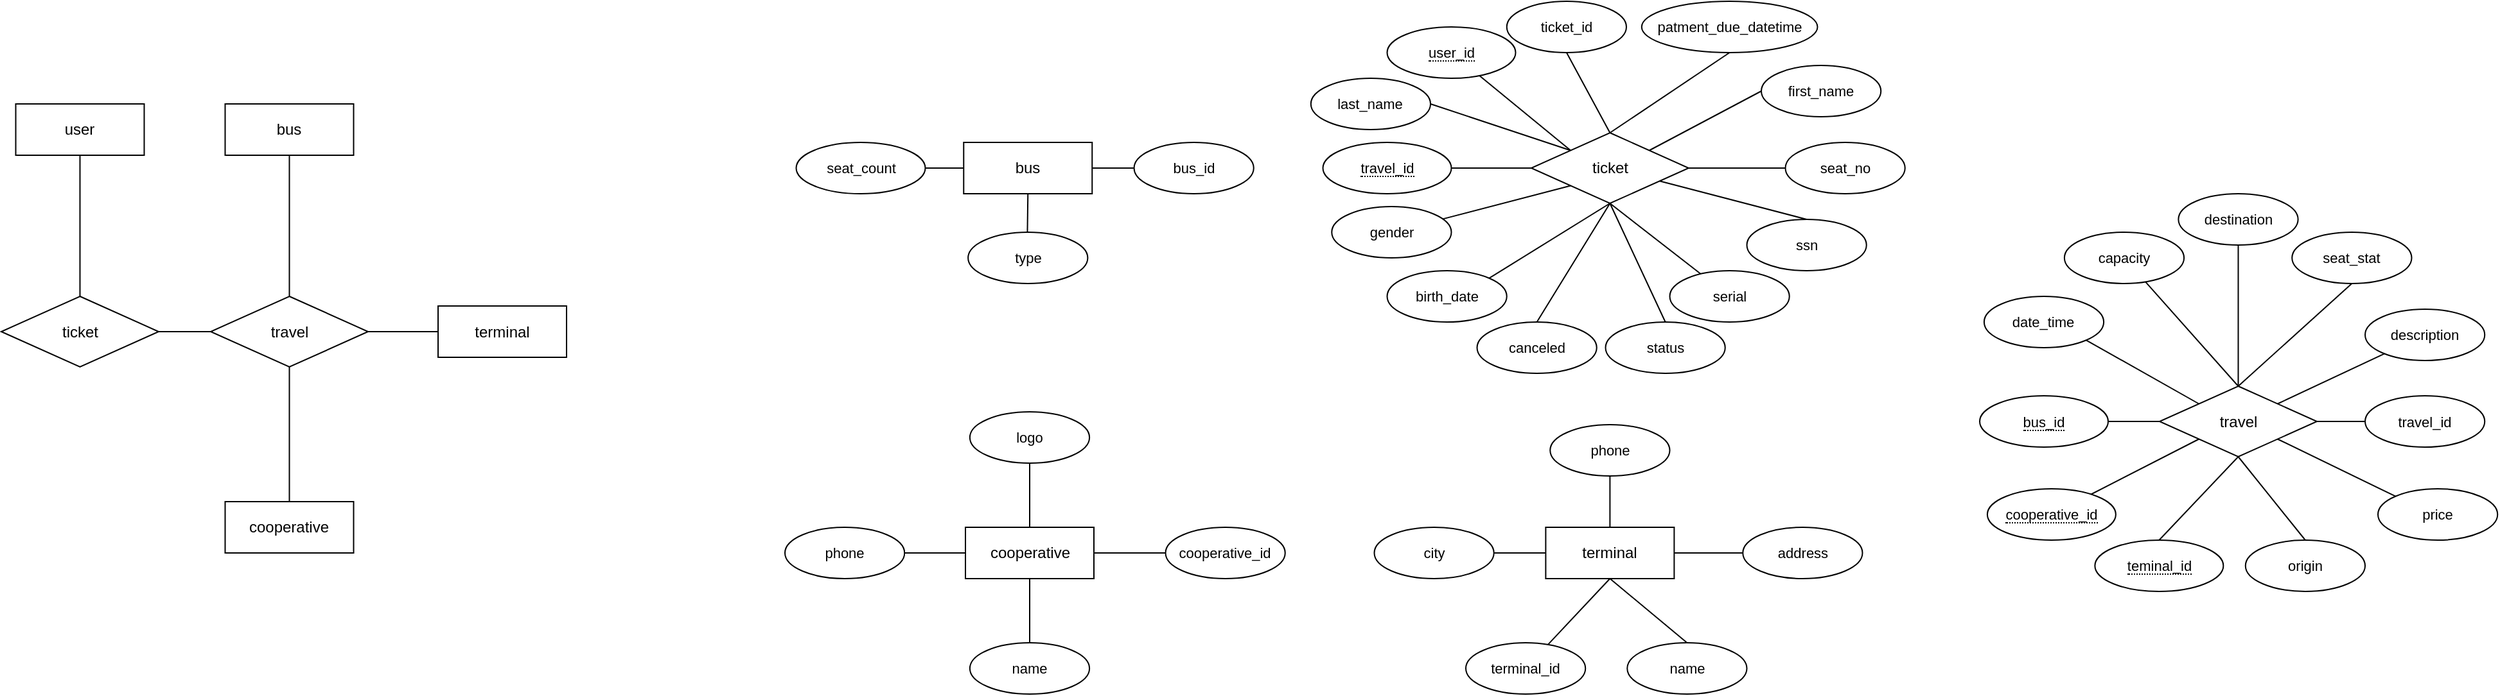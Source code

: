 <mxfile version="23.1.5" type="device" pages="3">
  <diagram name="bus_subsystem" id="FJU-VF3s8ikAkrmEpYCy">
    <mxGraphModel dx="2274" dy="1670" grid="1" gridSize="10" guides="1" tooltips="1" connect="1" arrows="1" fold="1" page="1" pageScale="1" pageWidth="850" pageHeight="1100" math="0" shadow="0">
      <root>
        <mxCell id="0" />
        <mxCell id="1" parent="0" />
        <mxCell id="4WGdAkvyL71vTugamMvJ-1" value="bus" style="whiteSpace=wrap;html=1;align=center;" parent="1" vertex="1">
          <mxGeometry x="-535.75" y="230" width="100" height="40" as="geometry" />
        </mxCell>
        <mxCell id="4WGdAkvyL71vTugamMvJ-3" value="terminal" style="whiteSpace=wrap;html=1;align=center;" parent="1" vertex="1">
          <mxGeometry x="-370" y="387.5" width="100" height="40" as="geometry" />
        </mxCell>
        <mxCell id="4WGdAkvyL71vTugamMvJ-4" value="cooperative" style="whiteSpace=wrap;html=1;align=center;" parent="1" vertex="1">
          <mxGeometry x="-535.75" y="540" width="100" height="40" as="geometry" />
        </mxCell>
        <mxCell id="4WGdAkvyL71vTugamMvJ-5" value="user" style="whiteSpace=wrap;html=1;align=center;" parent="1" vertex="1">
          <mxGeometry x="-698.75" y="230" width="100" height="40" as="geometry" />
        </mxCell>
        <mxCell id="4WGdAkvyL71vTugamMvJ-9" style="rounded=0;orthogonalLoop=1;jettySize=auto;html=1;exitX=0.5;exitY=0;exitDx=0;exitDy=0;entryX=0.5;entryY=1;entryDx=0;entryDy=0;endArrow=none;endFill=0;" parent="1" source="4WGdAkvyL71vTugamMvJ-7" target="4WGdAkvyL71vTugamMvJ-5" edge="1">
          <mxGeometry relative="1" as="geometry" />
        </mxCell>
        <mxCell id="4WGdAkvyL71vTugamMvJ-16" style="edgeStyle=none;rounded=0;orthogonalLoop=1;jettySize=auto;html=1;exitX=1;exitY=0.5;exitDx=0;exitDy=0;entryX=0;entryY=0.5;entryDx=0;entryDy=0;strokeColor=default;align=center;verticalAlign=middle;fontFamily=Helvetica;fontSize=11;fontColor=default;labelBackgroundColor=default;endArrow=none;endFill=0;" parent="1" source="4WGdAkvyL71vTugamMvJ-7" target="4WGdAkvyL71vTugamMvJ-8" edge="1">
          <mxGeometry relative="1" as="geometry" />
        </mxCell>
        <mxCell id="4WGdAkvyL71vTugamMvJ-7" value="ticket" style="shape=rhombus;perimeter=rhombusPerimeter;whiteSpace=wrap;html=1;align=center;" parent="1" vertex="1">
          <mxGeometry x="-710" y="380" width="122.5" height="55" as="geometry" />
        </mxCell>
        <mxCell id="4WGdAkvyL71vTugamMvJ-11" style="edgeStyle=none;rounded=0;orthogonalLoop=1;jettySize=auto;html=1;exitX=0.5;exitY=0;exitDx=0;exitDy=0;entryX=0.5;entryY=1;entryDx=0;entryDy=0;strokeColor=default;align=center;verticalAlign=middle;fontFamily=Helvetica;fontSize=11;fontColor=default;labelBackgroundColor=default;endArrow=none;endFill=0;" parent="1" source="4WGdAkvyL71vTugamMvJ-8" target="4WGdAkvyL71vTugamMvJ-1" edge="1">
          <mxGeometry relative="1" as="geometry" />
        </mxCell>
        <mxCell id="4WGdAkvyL71vTugamMvJ-13" style="edgeStyle=none;rounded=0;orthogonalLoop=1;jettySize=auto;html=1;exitX=1;exitY=0.5;exitDx=0;exitDy=0;entryX=0;entryY=0.5;entryDx=0;entryDy=0;strokeColor=default;align=center;verticalAlign=middle;fontFamily=Helvetica;fontSize=11;fontColor=default;labelBackgroundColor=default;endArrow=none;endFill=0;" parent="1" source="4WGdAkvyL71vTugamMvJ-8" target="4WGdAkvyL71vTugamMvJ-3" edge="1">
          <mxGeometry relative="1" as="geometry" />
        </mxCell>
        <mxCell id="4WGdAkvyL71vTugamMvJ-15" style="edgeStyle=none;rounded=0;orthogonalLoop=1;jettySize=auto;html=1;exitX=0.5;exitY=1;exitDx=0;exitDy=0;entryX=0.5;entryY=0;entryDx=0;entryDy=0;strokeColor=default;align=center;verticalAlign=middle;fontFamily=Helvetica;fontSize=11;fontColor=default;labelBackgroundColor=default;endArrow=none;endFill=0;" parent="1" source="4WGdAkvyL71vTugamMvJ-8" target="4WGdAkvyL71vTugamMvJ-4" edge="1">
          <mxGeometry relative="1" as="geometry" />
        </mxCell>
        <mxCell id="4WGdAkvyL71vTugamMvJ-8" value="travel" style="shape=rhombus;perimeter=rhombusPerimeter;whiteSpace=wrap;html=1;align=center;" parent="1" vertex="1">
          <mxGeometry x="-547" y="380" width="122.5" height="55" as="geometry" />
        </mxCell>
        <mxCell id="XVfMLDZBgsqDxEQ5OUYV-1" value="bus" style="whiteSpace=wrap;html=1;align=center;" vertex="1" parent="1">
          <mxGeometry x="39.13" y="260" width="100" height="40" as="geometry" />
        </mxCell>
        <mxCell id="XVfMLDZBgsqDxEQ5OUYV-2" style="edgeStyle=none;shape=connector;rounded=0;orthogonalLoop=1;jettySize=auto;html=1;entryX=0.5;entryY=1;entryDx=0;entryDy=0;strokeColor=default;align=center;verticalAlign=middle;fontFamily=Helvetica;fontSize=11;fontColor=default;labelBackgroundColor=default;endArrow=none;endFill=0;" edge="1" parent="1" source="XVfMLDZBgsqDxEQ5OUYV-3" target="XVfMLDZBgsqDxEQ5OUYV-27">
          <mxGeometry relative="1" as="geometry" />
        </mxCell>
        <mxCell id="XVfMLDZBgsqDxEQ5OUYV-3" value="cooperative" style="whiteSpace=wrap;html=1;align=center;" vertex="1" parent="1">
          <mxGeometry x="40.5" y="560" width="100" height="40" as="geometry" />
        </mxCell>
        <mxCell id="XVfMLDZBgsqDxEQ5OUYV-4" style="edgeStyle=none;shape=connector;rounded=0;orthogonalLoop=1;jettySize=auto;html=1;entryX=0.5;entryY=1;entryDx=0;entryDy=0;strokeColor=default;align=center;verticalAlign=middle;fontFamily=Helvetica;fontSize=11;fontColor=default;labelBackgroundColor=default;endArrow=none;endFill=0;exitX=0.5;exitY=0;exitDx=0;exitDy=0;" edge="1" parent="1" source="XVfMLDZBgsqDxEQ5OUYV-8" target="XVfMLDZBgsqDxEQ5OUYV-37">
          <mxGeometry relative="1" as="geometry" />
        </mxCell>
        <mxCell id="XVfMLDZBgsqDxEQ5OUYV-6" style="edgeStyle=none;shape=connector;rounded=0;orthogonalLoop=1;jettySize=auto;html=1;entryX=0;entryY=0.5;entryDx=0;entryDy=0;strokeColor=default;align=center;verticalAlign=middle;fontFamily=Helvetica;fontSize=11;fontColor=default;labelBackgroundColor=default;endArrow=none;endFill=0;" edge="1" parent="1" source="XVfMLDZBgsqDxEQ5OUYV-8" target="XVfMLDZBgsqDxEQ5OUYV-42">
          <mxGeometry relative="1" as="geometry" />
        </mxCell>
        <mxCell id="XVfMLDZBgsqDxEQ5OUYV-7" style="edgeStyle=none;shape=connector;rounded=0;orthogonalLoop=1;jettySize=auto;html=1;entryX=0.5;entryY=0;entryDx=0;entryDy=0;strokeColor=default;align=center;verticalAlign=middle;fontFamily=Helvetica;fontSize=11;fontColor=default;labelBackgroundColor=default;endArrow=none;endFill=0;" edge="1" parent="1" source="XVfMLDZBgsqDxEQ5OUYV-8" target="XVfMLDZBgsqDxEQ5OUYV-43">
          <mxGeometry relative="1" as="geometry" />
        </mxCell>
        <mxCell id="XVfMLDZBgsqDxEQ5OUYV-8" value="ticket" style="shape=rhombus;perimeter=rhombusPerimeter;whiteSpace=wrap;html=1;align=center;" vertex="1" parent="1">
          <mxGeometry x="480.94" y="252.5" width="122.5" height="55" as="geometry" />
        </mxCell>
        <mxCell id="XVfMLDZBgsqDxEQ5OUYV-9" style="edgeStyle=none;shape=connector;rounded=0;orthogonalLoop=1;jettySize=auto;html=1;entryX=0.5;entryY=0;entryDx=0;entryDy=0;strokeColor=default;align=center;verticalAlign=middle;fontFamily=Helvetica;fontSize=11;fontColor=default;labelBackgroundColor=default;endArrow=none;endFill=0;exitX=0.5;exitY=1;exitDx=0;exitDy=0;" edge="1" parent="1" source="XVfMLDZBgsqDxEQ5OUYV-11" target="XVfMLDZBgsqDxEQ5OUYV-58">
          <mxGeometry relative="1" as="geometry" />
        </mxCell>
        <mxCell id="XVfMLDZBgsqDxEQ5OUYV-10" style="edgeStyle=none;shape=connector;rounded=0;orthogonalLoop=1;jettySize=auto;html=1;exitX=0;exitY=0;exitDx=0;exitDy=0;entryX=1;entryY=1;entryDx=0;entryDy=0;strokeColor=default;align=center;verticalAlign=middle;fontFamily=Helvetica;fontSize=11;fontColor=default;labelBackgroundColor=default;endArrow=none;endFill=0;" edge="1" parent="1" source="XVfMLDZBgsqDxEQ5OUYV-11" target="XVfMLDZBgsqDxEQ5OUYV-68">
          <mxGeometry relative="1" as="geometry" />
        </mxCell>
        <mxCell id="XVfMLDZBgsqDxEQ5OUYV-11" value="travel" style="shape=rhombus;perimeter=rhombusPerimeter;whiteSpace=wrap;html=1;align=center;" vertex="1" parent="1">
          <mxGeometry x="970" y="450" width="122.5" height="55" as="geometry" />
        </mxCell>
        <mxCell id="XVfMLDZBgsqDxEQ5OUYV-13" value="terminal" style="whiteSpace=wrap;html=1;align=center;" vertex="1" parent="1">
          <mxGeometry x="492.19" y="560" width="100" height="40" as="geometry" />
        </mxCell>
        <mxCell id="XVfMLDZBgsqDxEQ5OUYV-16" style="edgeStyle=none;shape=connector;rounded=0;orthogonalLoop=1;jettySize=auto;html=1;entryX=0;entryY=0.5;entryDx=0;entryDy=0;strokeColor=default;align=center;verticalAlign=middle;fontFamily=Helvetica;fontSize=11;fontColor=default;labelBackgroundColor=default;endArrow=none;endFill=0;" edge="1" parent="1" source="XVfMLDZBgsqDxEQ5OUYV-17" target="XVfMLDZBgsqDxEQ5OUYV-1">
          <mxGeometry relative="1" as="geometry" />
        </mxCell>
        <mxCell id="XVfMLDZBgsqDxEQ5OUYV-17" value="seat_count" style="ellipse;whiteSpace=wrap;html=1;fontFamily=Helvetica;fontSize=11;fontColor=default;labelBackgroundColor=default;" vertex="1" parent="1">
          <mxGeometry x="-91.25" y="260" width="100.5" height="40" as="geometry" />
        </mxCell>
        <mxCell id="XVfMLDZBgsqDxEQ5OUYV-18" style="edgeStyle=none;shape=connector;rounded=0;orthogonalLoop=1;jettySize=auto;html=1;entryX=1;entryY=0.5;entryDx=0;entryDy=0;strokeColor=default;align=center;verticalAlign=middle;fontFamily=Helvetica;fontSize=11;fontColor=default;labelBackgroundColor=default;endArrow=none;endFill=0;" edge="1" parent="1" source="XVfMLDZBgsqDxEQ5OUYV-19" target="XVfMLDZBgsqDxEQ5OUYV-1">
          <mxGeometry relative="1" as="geometry" />
        </mxCell>
        <mxCell id="XVfMLDZBgsqDxEQ5OUYV-19" value="bus_id" style="ellipse;whiteSpace=wrap;html=1;fontFamily=Helvetica;fontSize=11;fontColor=default;labelBackgroundColor=default;" vertex="1" parent="1">
          <mxGeometry x="171.76" y="260" width="93.12" height="40" as="geometry" />
        </mxCell>
        <mxCell id="XVfMLDZBgsqDxEQ5OUYV-20" style="edgeStyle=none;shape=connector;rounded=0;orthogonalLoop=1;jettySize=auto;html=1;entryX=0.5;entryY=1;entryDx=0;entryDy=0;strokeColor=default;align=center;verticalAlign=middle;fontFamily=Helvetica;fontSize=11;fontColor=default;labelBackgroundColor=default;endArrow=none;endFill=0;" edge="1" parent="1" source="XVfMLDZBgsqDxEQ5OUYV-21" target="XVfMLDZBgsqDxEQ5OUYV-1">
          <mxGeometry relative="1" as="geometry" />
        </mxCell>
        <mxCell id="XVfMLDZBgsqDxEQ5OUYV-21" value="type" style="ellipse;whiteSpace=wrap;html=1;fontFamily=Helvetica;fontSize=11;fontColor=default;labelBackgroundColor=default;" vertex="1" parent="1">
          <mxGeometry x="42.57" y="330" width="93.12" height="40" as="geometry" />
        </mxCell>
        <mxCell id="XVfMLDZBgsqDxEQ5OUYV-22" style="edgeStyle=none;shape=connector;rounded=0;orthogonalLoop=1;jettySize=auto;html=1;entryX=1;entryY=0.5;entryDx=0;entryDy=0;strokeColor=default;align=center;verticalAlign=middle;fontFamily=Helvetica;fontSize=11;fontColor=default;labelBackgroundColor=default;endArrow=none;endFill=0;" edge="1" parent="1" source="XVfMLDZBgsqDxEQ5OUYV-23" target="XVfMLDZBgsqDxEQ5OUYV-3">
          <mxGeometry relative="1" as="geometry" />
        </mxCell>
        <mxCell id="XVfMLDZBgsqDxEQ5OUYV-23" value="cooperative_id" style="ellipse;whiteSpace=wrap;html=1;fontFamily=Helvetica;fontSize=11;fontColor=default;labelBackgroundColor=default;" vertex="1" parent="1">
          <mxGeometry x="196.25" y="560" width="93.12" height="40" as="geometry" />
        </mxCell>
        <mxCell id="XVfMLDZBgsqDxEQ5OUYV-24" style="edgeStyle=none;shape=connector;rounded=0;orthogonalLoop=1;jettySize=auto;html=1;entryX=0.5;entryY=1;entryDx=0;entryDy=0;strokeColor=default;align=center;verticalAlign=middle;fontFamily=Helvetica;fontSize=11;fontColor=default;labelBackgroundColor=default;endArrow=none;endFill=0;" edge="1" parent="1" source="XVfMLDZBgsqDxEQ5OUYV-25" target="XVfMLDZBgsqDxEQ5OUYV-3">
          <mxGeometry relative="1" as="geometry" />
        </mxCell>
        <mxCell id="XVfMLDZBgsqDxEQ5OUYV-25" value="name" style="ellipse;whiteSpace=wrap;html=1;fontFamily=Helvetica;fontSize=11;fontColor=default;labelBackgroundColor=default;" vertex="1" parent="1">
          <mxGeometry x="43.94" y="650" width="93.12" height="40" as="geometry" />
        </mxCell>
        <mxCell id="XVfMLDZBgsqDxEQ5OUYV-26" value="phone" style="ellipse;whiteSpace=wrap;html=1;fontFamily=Helvetica;fontSize=11;fontColor=default;labelBackgroundColor=default;" vertex="1" parent="1">
          <mxGeometry x="-100" y="560" width="93.12" height="40" as="geometry" />
        </mxCell>
        <mxCell id="XVfMLDZBgsqDxEQ5OUYV-27" value="logo" style="ellipse;whiteSpace=wrap;html=1;fontFamily=Helvetica;fontSize=11;fontColor=default;labelBackgroundColor=default;" vertex="1" parent="1">
          <mxGeometry x="43.94" y="470" width="93.12" height="40" as="geometry" />
        </mxCell>
        <mxCell id="XVfMLDZBgsqDxEQ5OUYV-28" style="edgeStyle=none;shape=connector;rounded=0;orthogonalLoop=1;jettySize=auto;html=1;strokeColor=default;align=center;verticalAlign=middle;fontFamily=Helvetica;fontSize=11;fontColor=default;labelBackgroundColor=default;endArrow=none;endFill=0;entryX=0;entryY=0.5;entryDx=0;entryDy=0;" edge="1" parent="1" source="XVfMLDZBgsqDxEQ5OUYV-26" target="XVfMLDZBgsqDxEQ5OUYV-3">
          <mxGeometry relative="1" as="geometry">
            <mxPoint x="38.75" y="580" as="targetPoint" />
          </mxGeometry>
        </mxCell>
        <mxCell id="XVfMLDZBgsqDxEQ5OUYV-29" style="edgeStyle=none;shape=connector;rounded=0;orthogonalLoop=1;jettySize=auto;html=1;entryX=0.5;entryY=1;entryDx=0;entryDy=0;strokeColor=default;align=center;verticalAlign=middle;fontFamily=Helvetica;fontSize=11;fontColor=default;labelBackgroundColor=default;endArrow=none;endFill=0;" edge="1" parent="1" source="XVfMLDZBgsqDxEQ5OUYV-30" target="XVfMLDZBgsqDxEQ5OUYV-13">
          <mxGeometry relative="1" as="geometry" />
        </mxCell>
        <mxCell id="XVfMLDZBgsqDxEQ5OUYV-30" value="terminal_id" style="ellipse;whiteSpace=wrap;html=1;fontFamily=Helvetica;fontSize=11;fontColor=default;labelBackgroundColor=default;" vertex="1" parent="1">
          <mxGeometry x="430.0" y="650" width="93.12" height="40" as="geometry" />
        </mxCell>
        <mxCell id="XVfMLDZBgsqDxEQ5OUYV-31" style="edgeStyle=none;shape=connector;rounded=0;orthogonalLoop=1;jettySize=auto;html=1;entryX=1;entryY=0.5;entryDx=0;entryDy=0;strokeColor=default;align=center;verticalAlign=middle;fontFamily=Helvetica;fontSize=11;fontColor=default;labelBackgroundColor=default;endArrow=none;endFill=0;" edge="1" parent="1" source="XVfMLDZBgsqDxEQ5OUYV-32" target="XVfMLDZBgsqDxEQ5OUYV-13">
          <mxGeometry relative="1" as="geometry" />
        </mxCell>
        <mxCell id="XVfMLDZBgsqDxEQ5OUYV-32" value="address" style="ellipse;whiteSpace=wrap;html=1;fontFamily=Helvetica;fontSize=11;fontColor=default;labelBackgroundColor=default;" vertex="1" parent="1">
          <mxGeometry x="645.63" y="560" width="93.12" height="40" as="geometry" />
        </mxCell>
        <mxCell id="XVfMLDZBgsqDxEQ5OUYV-33" style="edgeStyle=none;shape=connector;rounded=0;orthogonalLoop=1;jettySize=auto;html=1;entryX=0.5;entryY=0;entryDx=0;entryDy=0;strokeColor=default;align=center;verticalAlign=middle;fontFamily=Helvetica;fontSize=11;fontColor=default;labelBackgroundColor=default;endArrow=none;endFill=0;" edge="1" parent="1" source="XVfMLDZBgsqDxEQ5OUYV-34" target="XVfMLDZBgsqDxEQ5OUYV-13">
          <mxGeometry relative="1" as="geometry" />
        </mxCell>
        <mxCell id="XVfMLDZBgsqDxEQ5OUYV-34" value="phone" style="ellipse;whiteSpace=wrap;html=1;fontFamily=Helvetica;fontSize=11;fontColor=default;labelBackgroundColor=default;" vertex="1" parent="1">
          <mxGeometry x="495.63" y="480" width="93.12" height="40" as="geometry" />
        </mxCell>
        <mxCell id="XVfMLDZBgsqDxEQ5OUYV-35" style="edgeStyle=none;shape=connector;rounded=0;orthogonalLoop=1;jettySize=auto;html=1;entryX=0;entryY=0.5;entryDx=0;entryDy=0;strokeColor=default;align=center;verticalAlign=middle;fontFamily=Helvetica;fontSize=11;fontColor=default;labelBackgroundColor=default;endArrow=none;endFill=0;" edge="1" parent="1" source="XVfMLDZBgsqDxEQ5OUYV-36" target="XVfMLDZBgsqDxEQ5OUYV-13">
          <mxGeometry relative="1" as="geometry" />
        </mxCell>
        <mxCell id="XVfMLDZBgsqDxEQ5OUYV-36" value="city" style="ellipse;whiteSpace=wrap;html=1;fontFamily=Helvetica;fontSize=11;fontColor=default;labelBackgroundColor=default;" vertex="1" parent="1">
          <mxGeometry x="358.75" y="560" width="93.12" height="40" as="geometry" />
        </mxCell>
        <mxCell id="XVfMLDZBgsqDxEQ5OUYV-37" value="ticket_id" style="ellipse;whiteSpace=wrap;html=1;fontFamily=Helvetica;fontSize=11;fontColor=default;labelBackgroundColor=default;" vertex="1" parent="1">
          <mxGeometry x="461.87" y="150" width="93.12" height="40" as="geometry" />
        </mxCell>
        <mxCell id="XVfMLDZBgsqDxEQ5OUYV-38" style="edgeStyle=none;shape=connector;rounded=0;orthogonalLoop=1;jettySize=auto;html=1;entryX=0;entryY=1;entryDx=0;entryDy=0;strokeColor=default;align=center;verticalAlign=middle;fontFamily=Helvetica;fontSize=11;fontColor=default;labelBackgroundColor=default;endArrow=none;endFill=0;" edge="1" parent="1" source="XVfMLDZBgsqDxEQ5OUYV-39" target="XVfMLDZBgsqDxEQ5OUYV-8">
          <mxGeometry relative="1" as="geometry" />
        </mxCell>
        <mxCell id="XVfMLDZBgsqDxEQ5OUYV-39" value="gender" style="ellipse;whiteSpace=wrap;html=1;fontFamily=Helvetica;fontSize=11;fontColor=default;labelBackgroundColor=default;" vertex="1" parent="1">
          <mxGeometry x="325.63" y="310" width="93.12" height="40" as="geometry" />
        </mxCell>
        <mxCell id="XVfMLDZBgsqDxEQ5OUYV-40" style="edgeStyle=none;shape=connector;rounded=0;orthogonalLoop=1;jettySize=auto;html=1;entryX=0.5;entryY=1;entryDx=0;entryDy=0;strokeColor=default;align=center;verticalAlign=middle;fontFamily=Helvetica;fontSize=11;fontColor=default;labelBackgroundColor=default;endArrow=none;endFill=0;" edge="1" parent="1" source="XVfMLDZBgsqDxEQ5OUYV-41" target="XVfMLDZBgsqDxEQ5OUYV-8">
          <mxGeometry relative="1" as="geometry" />
        </mxCell>
        <mxCell id="XVfMLDZBgsqDxEQ5OUYV-41" value="serial" style="ellipse;whiteSpace=wrap;html=1;fontFamily=Helvetica;fontSize=11;fontColor=default;labelBackgroundColor=default;" vertex="1" parent="1">
          <mxGeometry x="588.75" y="360" width="93.12" height="40" as="geometry" />
        </mxCell>
        <mxCell id="XVfMLDZBgsqDxEQ5OUYV-42" value="seat_no" style="ellipse;whiteSpace=wrap;html=1;fontFamily=Helvetica;fontSize=11;fontColor=default;labelBackgroundColor=default;" vertex="1" parent="1">
          <mxGeometry x="678.75" y="260" width="93.12" height="40" as="geometry" />
        </mxCell>
        <mxCell id="XVfMLDZBgsqDxEQ5OUYV-43" value="ssn" style="ellipse;whiteSpace=wrap;html=1;fontFamily=Helvetica;fontSize=11;fontColor=default;labelBackgroundColor=default;" vertex="1" parent="1">
          <mxGeometry x="648.75" y="320" width="93.12" height="40" as="geometry" />
        </mxCell>
        <mxCell id="XVfMLDZBgsqDxEQ5OUYV-45" style="edgeStyle=none;shape=connector;rounded=0;orthogonalLoop=1;jettySize=auto;html=1;entryX=0;entryY=0;entryDx=0;entryDy=0;strokeColor=default;align=center;verticalAlign=middle;fontFamily=Helvetica;fontSize=11;fontColor=default;labelBackgroundColor=default;endArrow=none;endFill=0;" edge="1" parent="1" source="XVfMLDZBgsqDxEQ5OUYV-46" target="XVfMLDZBgsqDxEQ5OUYV-8">
          <mxGeometry relative="1" as="geometry" />
        </mxCell>
        <mxCell id="XVfMLDZBgsqDxEQ5OUYV-46" value="&lt;span style=&quot;border-bottom: 1px dotted&quot;&gt;user_id&lt;/span&gt;" style="ellipse;whiteSpace=wrap;html=1;align=center;fontFamily=Helvetica;fontSize=11;fontColor=default;labelBackgroundColor=default;" vertex="1" parent="1">
          <mxGeometry x="368.75" y="170" width="100" height="40" as="geometry" />
        </mxCell>
        <mxCell id="XVfMLDZBgsqDxEQ5OUYV-47" style="edgeStyle=none;shape=connector;rounded=0;orthogonalLoop=1;jettySize=auto;html=1;strokeColor=default;align=center;verticalAlign=middle;fontFamily=Helvetica;fontSize=11;fontColor=default;labelBackgroundColor=default;endArrow=none;endFill=0;entryX=0;entryY=0.5;entryDx=0;entryDy=0;" edge="1" parent="1" source="XVfMLDZBgsqDxEQ5OUYV-48" target="XVfMLDZBgsqDxEQ5OUYV-8">
          <mxGeometry relative="1" as="geometry">
            <mxPoint x="478.75" y="280" as="targetPoint" />
          </mxGeometry>
        </mxCell>
        <mxCell id="XVfMLDZBgsqDxEQ5OUYV-48" value="&lt;span style=&quot;border-bottom: 1px dotted&quot;&gt;travel_id&lt;/span&gt;" style="ellipse;whiteSpace=wrap;html=1;align=center;fontFamily=Helvetica;fontSize=11;fontColor=default;labelBackgroundColor=default;" vertex="1" parent="1">
          <mxGeometry x="318.75" y="260" width="100" height="40" as="geometry" />
        </mxCell>
        <mxCell id="XVfMLDZBgsqDxEQ5OUYV-56" style="edgeStyle=none;shape=connector;rounded=0;orthogonalLoop=1;jettySize=auto;html=1;entryX=1;entryY=0.5;entryDx=0;entryDy=0;strokeColor=default;align=center;verticalAlign=middle;fontFamily=Helvetica;fontSize=11;fontColor=default;labelBackgroundColor=default;endArrow=none;endFill=0;" edge="1" parent="1" source="XVfMLDZBgsqDxEQ5OUYV-57" target="XVfMLDZBgsqDxEQ5OUYV-11">
          <mxGeometry relative="1" as="geometry" />
        </mxCell>
        <mxCell id="XVfMLDZBgsqDxEQ5OUYV-57" value="travel_id" style="ellipse;whiteSpace=wrap;html=1;fontFamily=Helvetica;fontSize=11;fontColor=default;labelBackgroundColor=default;" vertex="1" parent="1">
          <mxGeometry x="1130" y="457.5" width="93.12" height="40" as="geometry" />
        </mxCell>
        <mxCell id="XVfMLDZBgsqDxEQ5OUYV-58" value="&lt;span style=&quot;border-bottom: 1px dotted&quot;&gt;teminal_id&lt;/span&gt;" style="ellipse;whiteSpace=wrap;html=1;align=center;fontFamily=Helvetica;fontSize=11;fontColor=default;labelBackgroundColor=default;" vertex="1" parent="1">
          <mxGeometry x="919.68" y="570" width="100" height="40" as="geometry" />
        </mxCell>
        <mxCell id="XVfMLDZBgsqDxEQ5OUYV-59" style="edgeStyle=none;shape=connector;rounded=0;orthogonalLoop=1;jettySize=auto;html=1;entryX=0;entryY=0.5;entryDx=0;entryDy=0;strokeColor=default;align=center;verticalAlign=middle;fontFamily=Helvetica;fontSize=11;fontColor=default;labelBackgroundColor=default;endArrow=none;endFill=0;" edge="1" parent="1" source="XVfMLDZBgsqDxEQ5OUYV-60" target="XVfMLDZBgsqDxEQ5OUYV-11">
          <mxGeometry relative="1" as="geometry" />
        </mxCell>
        <mxCell id="XVfMLDZBgsqDxEQ5OUYV-60" value="&lt;span style=&quot;border-bottom: 1px dotted&quot;&gt;bus_id&lt;/span&gt;" style="ellipse;whiteSpace=wrap;html=1;align=center;fontFamily=Helvetica;fontSize=11;fontColor=default;labelBackgroundColor=default;" vertex="1" parent="1">
          <mxGeometry x="830" y="457.5" width="100" height="40" as="geometry" />
        </mxCell>
        <mxCell id="XVfMLDZBgsqDxEQ5OUYV-61" style="edgeStyle=none;shape=connector;rounded=0;orthogonalLoop=1;jettySize=auto;html=1;entryX=0;entryY=1;entryDx=0;entryDy=0;strokeColor=default;align=center;verticalAlign=middle;fontFamily=Helvetica;fontSize=11;fontColor=default;labelBackgroundColor=default;endArrow=none;endFill=0;" edge="1" parent="1" source="XVfMLDZBgsqDxEQ5OUYV-62" target="XVfMLDZBgsqDxEQ5OUYV-11">
          <mxGeometry relative="1" as="geometry" />
        </mxCell>
        <mxCell id="XVfMLDZBgsqDxEQ5OUYV-62" value="&lt;span style=&quot;border-bottom: 1px dotted&quot;&gt;cooperative_id&lt;/span&gt;" style="ellipse;whiteSpace=wrap;html=1;align=center;fontFamily=Helvetica;fontSize=11;fontColor=default;labelBackgroundColor=default;" vertex="1" parent="1">
          <mxGeometry x="835.94" y="530" width="100" height="40" as="geometry" />
        </mxCell>
        <mxCell id="XVfMLDZBgsqDxEQ5OUYV-63" style="edgeStyle=none;shape=connector;rounded=0;orthogonalLoop=1;jettySize=auto;html=1;exitX=0;exitY=0;exitDx=0;exitDy=0;entryX=1;entryY=1;entryDx=0;entryDy=0;strokeColor=default;align=center;verticalAlign=middle;fontFamily=Helvetica;fontSize=11;fontColor=default;labelBackgroundColor=default;endArrow=none;endFill=0;" edge="1" parent="1" source="XVfMLDZBgsqDxEQ5OUYV-64" target="XVfMLDZBgsqDxEQ5OUYV-11">
          <mxGeometry relative="1" as="geometry" />
        </mxCell>
        <mxCell id="XVfMLDZBgsqDxEQ5OUYV-64" value="price" style="ellipse;whiteSpace=wrap;html=1;fontFamily=Helvetica;fontSize=11;fontColor=default;labelBackgroundColor=default;" vertex="1" parent="1">
          <mxGeometry x="1140" y="530" width="93.12" height="40" as="geometry" />
        </mxCell>
        <mxCell id="XVfMLDZBgsqDxEQ5OUYV-65" value="capacity" style="ellipse;whiteSpace=wrap;html=1;fontFamily=Helvetica;fontSize=11;fontColor=default;labelBackgroundColor=default;" vertex="1" parent="1">
          <mxGeometry x="895.94" y="330" width="93.12" height="40" as="geometry" />
        </mxCell>
        <mxCell id="XVfMLDZBgsqDxEQ5OUYV-66" style="edgeStyle=none;shape=connector;rounded=0;orthogonalLoop=1;jettySize=auto;html=1;entryX=1;entryY=0;entryDx=0;entryDy=0;strokeColor=default;align=center;verticalAlign=middle;fontFamily=Helvetica;fontSize=11;fontColor=default;labelBackgroundColor=default;endArrow=none;endFill=0;" edge="1" parent="1" source="XVfMLDZBgsqDxEQ5OUYV-67" target="XVfMLDZBgsqDxEQ5OUYV-11">
          <mxGeometry relative="1" as="geometry" />
        </mxCell>
        <mxCell id="XVfMLDZBgsqDxEQ5OUYV-67" value="description" style="ellipse;whiteSpace=wrap;html=1;fontFamily=Helvetica;fontSize=11;fontColor=default;labelBackgroundColor=default;" vertex="1" parent="1">
          <mxGeometry x="1130" y="390" width="93.12" height="40" as="geometry" />
        </mxCell>
        <mxCell id="XVfMLDZBgsqDxEQ5OUYV-68" value="date_time" style="ellipse;whiteSpace=wrap;html=1;fontFamily=Helvetica;fontSize=11;fontColor=default;labelBackgroundColor=default;" vertex="1" parent="1">
          <mxGeometry x="833.44" y="380" width="93.12" height="40" as="geometry" />
        </mxCell>
        <mxCell id="XVfMLDZBgsqDxEQ5OUYV-69" style="edgeStyle=none;shape=connector;rounded=0;orthogonalLoop=1;jettySize=auto;html=1;strokeColor=default;align=center;verticalAlign=middle;fontFamily=Helvetica;fontSize=11;fontColor=default;labelBackgroundColor=default;endArrow=none;endFill=0;entryX=0.5;entryY=0;entryDx=0;entryDy=0;" edge="1" parent="1" source="XVfMLDZBgsqDxEQ5OUYV-65" target="XVfMLDZBgsqDxEQ5OUYV-11">
          <mxGeometry relative="1" as="geometry">
            <mxPoint x="1044.69" y="430" as="targetPoint" />
          </mxGeometry>
        </mxCell>
        <mxCell id="XVfMLDZBgsqDxEQ5OUYV-71" value="seat_stat" style="ellipse;whiteSpace=wrap;html=1;fontFamily=Helvetica;fontSize=11;fontColor=default;labelBackgroundColor=default;" vertex="1" parent="1">
          <mxGeometry x="1073.12" y="330" width="93.12" height="40" as="geometry" />
        </mxCell>
        <mxCell id="XVfMLDZBgsqDxEQ5OUYV-72" style="edgeStyle=none;shape=connector;rounded=0;orthogonalLoop=1;jettySize=auto;html=1;strokeColor=default;align=center;verticalAlign=middle;fontFamily=Helvetica;fontSize=11;fontColor=default;labelBackgroundColor=default;endArrow=none;endFill=0;entryX=0.5;entryY=0;entryDx=0;entryDy=0;exitX=0.5;exitY=1;exitDx=0;exitDy=0;" edge="1" parent="1" source="XVfMLDZBgsqDxEQ5OUYV-71" target="XVfMLDZBgsqDxEQ5OUYV-11">
          <mxGeometry relative="1" as="geometry">
            <mxPoint x="994.69" y="379" as="sourcePoint" />
            <mxPoint x="1041.69" y="460" as="targetPoint" />
          </mxGeometry>
        </mxCell>
        <mxCell id="XVfMLDZBgsqDxEQ5OUYV-73" value="first_name" style="ellipse;whiteSpace=wrap;html=1;fontFamily=Helvetica;fontSize=11;fontColor=default;labelBackgroundColor=default;" vertex="1" parent="1">
          <mxGeometry x="660.0" y="200" width="93.12" height="40" as="geometry" />
        </mxCell>
        <mxCell id="XVfMLDZBgsqDxEQ5OUYV-74" value="last_name" style="ellipse;whiteSpace=wrap;html=1;fontFamily=Helvetica;fontSize=11;fontColor=default;labelBackgroundColor=default;" vertex="1" parent="1">
          <mxGeometry x="309.39" y="210" width="93.12" height="40" as="geometry" />
        </mxCell>
        <mxCell id="XVfMLDZBgsqDxEQ5OUYV-75" value="birth_date" style="ellipse;whiteSpace=wrap;html=1;fontFamily=Helvetica;fontSize=11;fontColor=default;labelBackgroundColor=default;" vertex="1" parent="1">
          <mxGeometry x="368.75" y="360" width="93.12" height="40" as="geometry" />
        </mxCell>
        <mxCell id="XVfMLDZBgsqDxEQ5OUYV-77" value="status" style="ellipse;whiteSpace=wrap;html=1;fontFamily=Helvetica;fontSize=11;fontColor=default;labelBackgroundColor=default;" vertex="1" parent="1">
          <mxGeometry x="538.75" y="400" width="93.12" height="40" as="geometry" />
        </mxCell>
        <mxCell id="XVfMLDZBgsqDxEQ5OUYV-78" value="patment_due_datetime" style="ellipse;whiteSpace=wrap;html=1;fontFamily=Helvetica;fontSize=11;fontColor=default;labelBackgroundColor=default;" vertex="1" parent="1">
          <mxGeometry x="566.87" y="150" width="136.88" height="40" as="geometry" />
        </mxCell>
        <mxCell id="XVfMLDZBgsqDxEQ5OUYV-79" value="canceled" style="ellipse;whiteSpace=wrap;html=1;fontFamily=Helvetica;fontSize=11;fontColor=default;labelBackgroundColor=default;" vertex="1" parent="1">
          <mxGeometry x="438.75" y="400" width="93.12" height="40" as="geometry" />
        </mxCell>
        <mxCell id="XVfMLDZBgsqDxEQ5OUYV-80" style="edgeStyle=none;shape=connector;rounded=0;orthogonalLoop=1;jettySize=auto;html=1;entryX=0.5;entryY=1;entryDx=0;entryDy=0;strokeColor=default;align=center;verticalAlign=middle;fontFamily=Helvetica;fontSize=11;fontColor=default;labelBackgroundColor=default;endArrow=none;endFill=0;exitX=1;exitY=0;exitDx=0;exitDy=0;" edge="1" parent="1" source="XVfMLDZBgsqDxEQ5OUYV-75" target="XVfMLDZBgsqDxEQ5OUYV-8">
          <mxGeometry relative="1" as="geometry">
            <mxPoint x="620.75" y="372" as="sourcePoint" />
            <mxPoint x="551.75" y="318" as="targetPoint" />
          </mxGeometry>
        </mxCell>
        <mxCell id="XVfMLDZBgsqDxEQ5OUYV-81" style="edgeStyle=none;shape=connector;rounded=0;orthogonalLoop=1;jettySize=auto;html=1;entryX=0.5;entryY=1;entryDx=0;entryDy=0;strokeColor=default;align=center;verticalAlign=middle;fontFamily=Helvetica;fontSize=11;fontColor=default;labelBackgroundColor=default;endArrow=none;endFill=0;exitX=0.5;exitY=0;exitDx=0;exitDy=0;" edge="1" parent="1" source="XVfMLDZBgsqDxEQ5OUYV-79" target="XVfMLDZBgsqDxEQ5OUYV-8">
          <mxGeometry relative="1" as="geometry">
            <mxPoint x="630.75" y="382" as="sourcePoint" />
            <mxPoint x="561.75" y="328" as="targetPoint" />
          </mxGeometry>
        </mxCell>
        <mxCell id="XVfMLDZBgsqDxEQ5OUYV-82" style="edgeStyle=none;shape=connector;rounded=0;orthogonalLoop=1;jettySize=auto;html=1;entryX=0.5;entryY=1;entryDx=0;entryDy=0;strokeColor=default;align=center;verticalAlign=middle;fontFamily=Helvetica;fontSize=11;fontColor=default;labelBackgroundColor=default;endArrow=none;endFill=0;exitX=0.5;exitY=0;exitDx=0;exitDy=0;" edge="1" parent="1" source="XVfMLDZBgsqDxEQ5OUYV-77" target="XVfMLDZBgsqDxEQ5OUYV-8">
          <mxGeometry relative="1" as="geometry">
            <mxPoint x="640.75" y="392" as="sourcePoint" />
            <mxPoint x="571.75" y="338" as="targetPoint" />
          </mxGeometry>
        </mxCell>
        <mxCell id="XVfMLDZBgsqDxEQ5OUYV-84" style="edgeStyle=none;shape=connector;rounded=0;orthogonalLoop=1;jettySize=auto;html=1;entryX=0.5;entryY=1;entryDx=0;entryDy=0;strokeColor=default;align=center;verticalAlign=middle;fontFamily=Helvetica;fontSize=11;fontColor=default;labelBackgroundColor=default;endArrow=none;endFill=0;exitX=0.5;exitY=0;exitDx=0;exitDy=0;" edge="1" parent="1" source="XVfMLDZBgsqDxEQ5OUYV-8" target="XVfMLDZBgsqDxEQ5OUYV-78">
          <mxGeometry relative="1" as="geometry">
            <mxPoint x="660.75" y="412" as="sourcePoint" />
            <mxPoint x="591.75" y="358" as="targetPoint" />
          </mxGeometry>
        </mxCell>
        <mxCell id="iyrgxnY8ZKIGSD5Ad-5Q-1" value="name" style="ellipse;whiteSpace=wrap;html=1;fontFamily=Helvetica;fontSize=11;fontColor=default;labelBackgroundColor=default;" vertex="1" parent="1">
          <mxGeometry x="555.63" y="650" width="93.12" height="40" as="geometry" />
        </mxCell>
        <mxCell id="iyrgxnY8ZKIGSD5Ad-5Q-2" style="edgeStyle=none;shape=connector;rounded=0;orthogonalLoop=1;jettySize=auto;html=1;entryX=0.5;entryY=0;entryDx=0;entryDy=0;strokeColor=default;align=center;verticalAlign=middle;fontFamily=Helvetica;fontSize=11;fontColor=default;labelBackgroundColor=default;endArrow=none;endFill=0;exitX=0.5;exitY=1;exitDx=0;exitDy=0;" edge="1" parent="1" source="XVfMLDZBgsqDxEQ5OUYV-13" target="iyrgxnY8ZKIGSD5Ad-5Q-1">
          <mxGeometry relative="1" as="geometry">
            <mxPoint x="512" y="661" as="sourcePoint" />
            <mxPoint x="552" y="610" as="targetPoint" />
          </mxGeometry>
        </mxCell>
        <mxCell id="iyrgxnY8ZKIGSD5Ad-5Q-3" value="origin" style="ellipse;whiteSpace=wrap;html=1;fontFamily=Helvetica;fontSize=11;fontColor=default;labelBackgroundColor=default;" vertex="1" parent="1">
          <mxGeometry x="1036.88" y="570" width="93.12" height="40" as="geometry" />
        </mxCell>
        <mxCell id="iyrgxnY8ZKIGSD5Ad-5Q-4" value="destination" style="ellipse;whiteSpace=wrap;html=1;fontFamily=Helvetica;fontSize=11;fontColor=default;labelBackgroundColor=default;" vertex="1" parent="1">
          <mxGeometry x="984.69" y="300" width="93.12" height="40" as="geometry" />
        </mxCell>
        <mxCell id="iyrgxnY8ZKIGSD5Ad-5Q-5" style="edgeStyle=none;shape=connector;rounded=0;orthogonalLoop=1;jettySize=auto;html=1;strokeColor=default;align=center;verticalAlign=middle;fontFamily=Helvetica;fontSize=11;fontColor=default;labelBackgroundColor=default;endArrow=none;endFill=0;entryX=0.5;entryY=0;entryDx=0;entryDy=0;exitX=0.5;exitY=1;exitDx=0;exitDy=0;" edge="1" parent="1" source="iyrgxnY8ZKIGSD5Ad-5Q-4" target="XVfMLDZBgsqDxEQ5OUYV-11">
          <mxGeometry relative="1" as="geometry">
            <mxPoint x="1129.94" y="380" as="sourcePoint" />
            <mxPoint x="1040.94" y="460" as="targetPoint" />
          </mxGeometry>
        </mxCell>
        <mxCell id="iyrgxnY8ZKIGSD5Ad-5Q-6" style="edgeStyle=none;shape=connector;rounded=0;orthogonalLoop=1;jettySize=auto;html=1;strokeColor=default;align=center;verticalAlign=middle;fontFamily=Helvetica;fontSize=11;fontColor=default;labelBackgroundColor=default;endArrow=none;endFill=0;entryX=0.5;entryY=1;entryDx=0;entryDy=0;exitX=0.5;exitY=0;exitDx=0;exitDy=0;" edge="1" parent="1" source="iyrgxnY8ZKIGSD5Ad-5Q-3" target="XVfMLDZBgsqDxEQ5OUYV-11">
          <mxGeometry relative="1" as="geometry">
            <mxPoint x="1039.94" y="350" as="sourcePoint" />
            <mxPoint x="1040.94" y="460" as="targetPoint" />
          </mxGeometry>
        </mxCell>
        <mxCell id="iyrgxnY8ZKIGSD5Ad-5Q-7" style="edgeStyle=none;shape=connector;rounded=0;orthogonalLoop=1;jettySize=auto;html=1;entryX=0;entryY=0.5;entryDx=0;entryDy=0;strokeColor=default;align=center;verticalAlign=middle;fontFamily=Helvetica;fontSize=11;fontColor=default;labelBackgroundColor=default;endArrow=none;endFill=0;exitX=1;exitY=0;exitDx=0;exitDy=0;" edge="1" parent="1" source="XVfMLDZBgsqDxEQ5OUYV-8" target="XVfMLDZBgsqDxEQ5OUYV-73">
          <mxGeometry relative="1" as="geometry">
            <mxPoint x="552" y="263" as="sourcePoint" />
            <mxPoint x="645" y="200" as="targetPoint" />
          </mxGeometry>
        </mxCell>
        <mxCell id="BsX-5rmKAPVt99CvhxIE-1" style="edgeStyle=none;shape=connector;rounded=0;orthogonalLoop=1;jettySize=auto;html=1;strokeColor=default;align=center;verticalAlign=middle;fontFamily=Helvetica;fontSize=11;fontColor=default;labelBackgroundColor=default;endArrow=none;endFill=0;exitX=1;exitY=0.5;exitDx=0;exitDy=0;entryX=0;entryY=0;entryDx=0;entryDy=0;" edge="1" parent="1" source="XVfMLDZBgsqDxEQ5OUYV-74" target="XVfMLDZBgsqDxEQ5OUYV-8">
          <mxGeometry relative="1" as="geometry">
            <mxPoint x="448" y="218" as="sourcePoint" />
            <mxPoint x="510" y="270" as="targetPoint" />
          </mxGeometry>
        </mxCell>
      </root>
    </mxGraphModel>
  </diagram>
  <diagram id="tFJSbPDhQfMHOLSl7ash" name="flight_subsystem">
    <mxGraphModel dx="1424" dy="1670" grid="1" gridSize="10" guides="1" tooltips="1" connect="1" arrows="1" fold="1" page="1" pageScale="1" pageWidth="850" pageHeight="1100" math="0" shadow="0">
      <root>
        <mxCell id="0" />
        <mxCell id="1" parent="0" />
        <mxCell id="0lkOdrZ9zsf8NmLNcIaC-1" value="airplane" style="whiteSpace=wrap;html=1;align=center;" parent="1" vertex="1">
          <mxGeometry x="379.25" y="350" width="100" height="40" as="geometry" />
        </mxCell>
        <mxCell id="0lkOdrZ9zsf8NmLNcIaC-2" value="airport" style="whiteSpace=wrap;html=1;align=center;" parent="1" vertex="1">
          <mxGeometry x="545" y="507.5" width="100" height="40" as="geometry" />
        </mxCell>
        <mxCell id="0lkOdrZ9zsf8NmLNcIaC-3" value="agency" style="whiteSpace=wrap;html=1;align=center;" parent="1" vertex="1">
          <mxGeometry x="379.25" y="660" width="100" height="40" as="geometry" />
        </mxCell>
        <mxCell id="0lkOdrZ9zsf8NmLNcIaC-4" value="user" style="whiteSpace=wrap;html=1;align=center;" parent="1" vertex="1">
          <mxGeometry x="216.25" y="350" width="100" height="40" as="geometry" />
        </mxCell>
        <mxCell id="0lkOdrZ9zsf8NmLNcIaC-5" style="rounded=0;orthogonalLoop=1;jettySize=auto;html=1;exitX=0.5;exitY=0;exitDx=0;exitDy=0;entryX=0.5;entryY=1;entryDx=0;entryDy=0;endArrow=none;endFill=0;" parent="1" source="0lkOdrZ9zsf8NmLNcIaC-7" target="0lkOdrZ9zsf8NmLNcIaC-4" edge="1">
          <mxGeometry relative="1" as="geometry" />
        </mxCell>
        <mxCell id="0lkOdrZ9zsf8NmLNcIaC-6" style="edgeStyle=none;rounded=0;orthogonalLoop=1;jettySize=auto;html=1;exitX=1;exitY=0.5;exitDx=0;exitDy=0;entryX=0;entryY=0.5;entryDx=0;entryDy=0;strokeColor=default;align=center;verticalAlign=middle;fontFamily=Helvetica;fontSize=11;fontColor=default;labelBackgroundColor=default;endArrow=none;endFill=0;" parent="1" source="0lkOdrZ9zsf8NmLNcIaC-7" target="0lkOdrZ9zsf8NmLNcIaC-11" edge="1">
          <mxGeometry relative="1" as="geometry" />
        </mxCell>
        <mxCell id="0lkOdrZ9zsf8NmLNcIaC-7" value="ticket" style="shape=rhombus;perimeter=rhombusPerimeter;whiteSpace=wrap;html=1;align=center;" parent="1" vertex="1">
          <mxGeometry x="205" y="500" width="122.5" height="55" as="geometry" />
        </mxCell>
        <mxCell id="0lkOdrZ9zsf8NmLNcIaC-8" style="edgeStyle=none;rounded=0;orthogonalLoop=1;jettySize=auto;html=1;exitX=0.5;exitY=0;exitDx=0;exitDy=0;entryX=0.5;entryY=1;entryDx=0;entryDy=0;strokeColor=default;align=center;verticalAlign=middle;fontFamily=Helvetica;fontSize=11;fontColor=default;labelBackgroundColor=default;endArrow=none;endFill=0;" parent="1" source="0lkOdrZ9zsf8NmLNcIaC-11" target="0lkOdrZ9zsf8NmLNcIaC-1" edge="1">
          <mxGeometry relative="1" as="geometry" />
        </mxCell>
        <mxCell id="0lkOdrZ9zsf8NmLNcIaC-9" style="edgeStyle=none;rounded=0;orthogonalLoop=1;jettySize=auto;html=1;exitX=1;exitY=0.5;exitDx=0;exitDy=0;entryX=0;entryY=0.5;entryDx=0;entryDy=0;strokeColor=default;align=center;verticalAlign=middle;fontFamily=Helvetica;fontSize=11;fontColor=default;labelBackgroundColor=default;endArrow=none;endFill=0;" parent="1" source="0lkOdrZ9zsf8NmLNcIaC-11" target="0lkOdrZ9zsf8NmLNcIaC-2" edge="1">
          <mxGeometry relative="1" as="geometry" />
        </mxCell>
        <mxCell id="0lkOdrZ9zsf8NmLNcIaC-10" style="edgeStyle=none;rounded=0;orthogonalLoop=1;jettySize=auto;html=1;exitX=0.5;exitY=1;exitDx=0;exitDy=0;entryX=0.5;entryY=0;entryDx=0;entryDy=0;strokeColor=default;align=center;verticalAlign=middle;fontFamily=Helvetica;fontSize=11;fontColor=default;labelBackgroundColor=default;endArrow=none;endFill=0;" parent="1" source="0lkOdrZ9zsf8NmLNcIaC-11" target="0lkOdrZ9zsf8NmLNcIaC-3" edge="1">
          <mxGeometry relative="1" as="geometry" />
        </mxCell>
        <mxCell id="0lkOdrZ9zsf8NmLNcIaC-11" value="travel" style="shape=rhombus;perimeter=rhombusPerimeter;whiteSpace=wrap;html=1;align=center;" parent="1" vertex="1">
          <mxGeometry x="368" y="500" width="122.5" height="55" as="geometry" />
        </mxCell>
        <mxCell id="xtnKURWgNCE1Ds4Ckp81-173" value="airplane" style="whiteSpace=wrap;html=1;align=center;" vertex="1" parent="1">
          <mxGeometry x="849.13" y="380" width="100" height="40" as="geometry" />
        </mxCell>
        <mxCell id="xtnKURWgNCE1Ds4Ckp81-174" style="edgeStyle=none;shape=connector;rounded=0;orthogonalLoop=1;jettySize=auto;html=1;entryX=0.5;entryY=1;entryDx=0;entryDy=0;strokeColor=default;align=center;verticalAlign=middle;fontFamily=Helvetica;fontSize=11;fontColor=default;labelBackgroundColor=default;endArrow=none;endFill=0;" edge="1" parent="1" source="xtnKURWgNCE1Ds4Ckp81-175" target="xtnKURWgNCE1Ds4Ckp81-196">
          <mxGeometry relative="1" as="geometry" />
        </mxCell>
        <mxCell id="xtnKURWgNCE1Ds4Ckp81-175" value="agency" style="whiteSpace=wrap;html=1;align=center;" vertex="1" parent="1">
          <mxGeometry x="850.5" y="680" width="100" height="40" as="geometry" />
        </mxCell>
        <mxCell id="xtnKURWgNCE1Ds4Ckp81-176" style="edgeStyle=none;shape=connector;rounded=0;orthogonalLoop=1;jettySize=auto;html=1;entryX=0.5;entryY=1;entryDx=0;entryDy=0;strokeColor=default;align=center;verticalAlign=middle;fontFamily=Helvetica;fontSize=11;fontColor=default;labelBackgroundColor=default;endArrow=none;endFill=0;exitX=0.5;exitY=0;exitDx=0;exitDy=0;" edge="1" parent="1" source="xtnKURWgNCE1Ds4Ckp81-179" target="xtnKURWgNCE1Ds4Ckp81-206">
          <mxGeometry relative="1" as="geometry" />
        </mxCell>
        <mxCell id="xtnKURWgNCE1Ds4Ckp81-177" style="edgeStyle=none;shape=connector;rounded=0;orthogonalLoop=1;jettySize=auto;html=1;entryX=0;entryY=0.5;entryDx=0;entryDy=0;strokeColor=default;align=center;verticalAlign=middle;fontFamily=Helvetica;fontSize=11;fontColor=default;labelBackgroundColor=default;endArrow=none;endFill=0;" edge="1" parent="1" source="xtnKURWgNCE1Ds4Ckp81-179" target="xtnKURWgNCE1Ds4Ckp81-211">
          <mxGeometry relative="1" as="geometry" />
        </mxCell>
        <mxCell id="xtnKURWgNCE1Ds4Ckp81-178" style="edgeStyle=none;shape=connector;rounded=0;orthogonalLoop=1;jettySize=auto;html=1;entryX=0.5;entryY=0;entryDx=0;entryDy=0;strokeColor=default;align=center;verticalAlign=middle;fontFamily=Helvetica;fontSize=11;fontColor=default;labelBackgroundColor=default;endArrow=none;endFill=0;" edge="1" parent="1" source="xtnKURWgNCE1Ds4Ckp81-179" target="xtnKURWgNCE1Ds4Ckp81-212">
          <mxGeometry relative="1" as="geometry" />
        </mxCell>
        <mxCell id="xtnKURWgNCE1Ds4Ckp81-179" value="ticket" style="shape=rhombus;perimeter=rhombusPerimeter;whiteSpace=wrap;html=1;align=center;" vertex="1" parent="1">
          <mxGeometry x="1290.94" y="372.5" width="122.5" height="55" as="geometry" />
        </mxCell>
        <mxCell id="xtnKURWgNCE1Ds4Ckp81-180" style="edgeStyle=none;shape=connector;rounded=0;orthogonalLoop=1;jettySize=auto;html=1;entryX=0.5;entryY=0;entryDx=0;entryDy=0;strokeColor=default;align=center;verticalAlign=middle;fontFamily=Helvetica;fontSize=11;fontColor=default;labelBackgroundColor=default;endArrow=none;endFill=0;exitX=0.5;exitY=1;exitDx=0;exitDy=0;" edge="1" parent="1" source="xtnKURWgNCE1Ds4Ckp81-182" target="xtnKURWgNCE1Ds4Ckp81-226">
          <mxGeometry relative="1" as="geometry" />
        </mxCell>
        <mxCell id="xtnKURWgNCE1Ds4Ckp81-181" style="edgeStyle=none;shape=connector;rounded=0;orthogonalLoop=1;jettySize=auto;html=1;exitX=0;exitY=0;exitDx=0;exitDy=0;entryX=1;entryY=1;entryDx=0;entryDy=0;strokeColor=default;align=center;verticalAlign=middle;fontFamily=Helvetica;fontSize=11;fontColor=default;labelBackgroundColor=default;endArrow=none;endFill=0;" edge="1" parent="1" source="xtnKURWgNCE1Ds4Ckp81-182" target="xtnKURWgNCE1Ds4Ckp81-236">
          <mxGeometry relative="1" as="geometry" />
        </mxCell>
        <mxCell id="xtnKURWgNCE1Ds4Ckp81-182" value="travel" style="shape=rhombus;perimeter=rhombusPerimeter;whiteSpace=wrap;html=1;align=center;" vertex="1" parent="1">
          <mxGeometry x="1794.06" y="370" width="122.5" height="55" as="geometry" />
        </mxCell>
        <mxCell id="xtnKURWgNCE1Ds4Ckp81-184" value="airport" style="whiteSpace=wrap;html=1;align=center;" vertex="1" parent="1">
          <mxGeometry x="1302.19" y="680" width="100" height="40" as="geometry" />
        </mxCell>
        <mxCell id="xtnKURWgNCE1Ds4Ckp81-185" style="edgeStyle=none;shape=connector;rounded=0;orthogonalLoop=1;jettySize=auto;html=1;entryX=0;entryY=0.5;entryDx=0;entryDy=0;strokeColor=default;align=center;verticalAlign=middle;fontFamily=Helvetica;fontSize=11;fontColor=default;labelBackgroundColor=default;endArrow=none;endFill=0;" edge="1" parent="1" source="xtnKURWgNCE1Ds4Ckp81-186" target="xtnKURWgNCE1Ds4Ckp81-173">
          <mxGeometry relative="1" as="geometry" />
        </mxCell>
        <mxCell id="xtnKURWgNCE1Ds4Ckp81-186" value="model" style="ellipse;whiteSpace=wrap;html=1;fontFamily=Helvetica;fontSize=11;fontColor=default;labelBackgroundColor=default;" vertex="1" parent="1">
          <mxGeometry x="718.75" y="380" width="100.5" height="40" as="geometry" />
        </mxCell>
        <mxCell id="xtnKURWgNCE1Ds4Ckp81-187" style="edgeStyle=none;shape=connector;rounded=0;orthogonalLoop=1;jettySize=auto;html=1;entryX=1;entryY=0.5;entryDx=0;entryDy=0;strokeColor=default;align=center;verticalAlign=middle;fontFamily=Helvetica;fontSize=11;fontColor=default;labelBackgroundColor=default;endArrow=none;endFill=0;" edge="1" parent="1" source="xtnKURWgNCE1Ds4Ckp81-188" target="xtnKURWgNCE1Ds4Ckp81-173">
          <mxGeometry relative="1" as="geometry" />
        </mxCell>
        <mxCell id="xtnKURWgNCE1Ds4Ckp81-188" value="airplane_id" style="ellipse;whiteSpace=wrap;html=1;fontFamily=Helvetica;fontSize=11;fontColor=default;labelBackgroundColor=default;" vertex="1" parent="1">
          <mxGeometry x="981.76" y="380" width="93.12" height="40" as="geometry" />
        </mxCell>
        <mxCell id="xtnKURWgNCE1Ds4Ckp81-189" style="edgeStyle=none;shape=connector;rounded=0;orthogonalLoop=1;jettySize=auto;html=1;entryX=0.5;entryY=1;entryDx=0;entryDy=0;strokeColor=default;align=center;verticalAlign=middle;fontFamily=Helvetica;fontSize=11;fontColor=default;labelBackgroundColor=default;endArrow=none;endFill=0;" edge="1" parent="1" source="xtnKURWgNCE1Ds4Ckp81-190" target="xtnKURWgNCE1Ds4Ckp81-173">
          <mxGeometry relative="1" as="geometry" />
        </mxCell>
        <mxCell id="xtnKURWgNCE1Ds4Ckp81-190" value="seat_count" style="ellipse;whiteSpace=wrap;html=1;fontFamily=Helvetica;fontSize=11;fontColor=default;labelBackgroundColor=default;" vertex="1" parent="1">
          <mxGeometry x="852.57" y="450" width="93.12" height="40" as="geometry" />
        </mxCell>
        <mxCell id="xtnKURWgNCE1Ds4Ckp81-191" style="edgeStyle=none;shape=connector;rounded=0;orthogonalLoop=1;jettySize=auto;html=1;entryX=1;entryY=0.5;entryDx=0;entryDy=0;strokeColor=default;align=center;verticalAlign=middle;fontFamily=Helvetica;fontSize=11;fontColor=default;labelBackgroundColor=default;endArrow=none;endFill=0;" edge="1" parent="1" source="xtnKURWgNCE1Ds4Ckp81-192" target="xtnKURWgNCE1Ds4Ckp81-175">
          <mxGeometry relative="1" as="geometry" />
        </mxCell>
        <mxCell id="xtnKURWgNCE1Ds4Ckp81-192" value="flight_agency_id" style="ellipse;whiteSpace=wrap;html=1;fontFamily=Helvetica;fontSize=11;fontColor=default;labelBackgroundColor=default;" vertex="1" parent="1">
          <mxGeometry x="1006.25" y="680" width="93.12" height="40" as="geometry" />
        </mxCell>
        <mxCell id="xtnKURWgNCE1Ds4Ckp81-193" style="edgeStyle=none;shape=connector;rounded=0;orthogonalLoop=1;jettySize=auto;html=1;entryX=0.5;entryY=1;entryDx=0;entryDy=0;strokeColor=default;align=center;verticalAlign=middle;fontFamily=Helvetica;fontSize=11;fontColor=default;labelBackgroundColor=default;endArrow=none;endFill=0;" edge="1" parent="1" source="xtnKURWgNCE1Ds4Ckp81-194" target="xtnKURWgNCE1Ds4Ckp81-175">
          <mxGeometry relative="1" as="geometry" />
        </mxCell>
        <mxCell id="xtnKURWgNCE1Ds4Ckp81-194" value="name" style="ellipse;whiteSpace=wrap;html=1;fontFamily=Helvetica;fontSize=11;fontColor=default;labelBackgroundColor=default;" vertex="1" parent="1">
          <mxGeometry x="853.94" y="770" width="93.12" height="40" as="geometry" />
        </mxCell>
        <mxCell id="xtnKURWgNCE1Ds4Ckp81-195" value="phone" style="ellipse;whiteSpace=wrap;html=1;fontFamily=Helvetica;fontSize=11;fontColor=default;labelBackgroundColor=default;" vertex="1" parent="1">
          <mxGeometry x="710" y="680" width="93.12" height="40" as="geometry" />
        </mxCell>
        <mxCell id="xtnKURWgNCE1Ds4Ckp81-196" value="logo" style="ellipse;whiteSpace=wrap;html=1;fontFamily=Helvetica;fontSize=11;fontColor=default;labelBackgroundColor=default;" vertex="1" parent="1">
          <mxGeometry x="853.94" y="590" width="93.12" height="40" as="geometry" />
        </mxCell>
        <mxCell id="xtnKURWgNCE1Ds4Ckp81-197" style="edgeStyle=none;shape=connector;rounded=0;orthogonalLoop=1;jettySize=auto;html=1;strokeColor=default;align=center;verticalAlign=middle;fontFamily=Helvetica;fontSize=11;fontColor=default;labelBackgroundColor=default;endArrow=none;endFill=0;entryX=0;entryY=0.5;entryDx=0;entryDy=0;" edge="1" parent="1" source="xtnKURWgNCE1Ds4Ckp81-195" target="xtnKURWgNCE1Ds4Ckp81-175">
          <mxGeometry relative="1" as="geometry">
            <mxPoint x="848.75" y="700" as="targetPoint" />
          </mxGeometry>
        </mxCell>
        <mxCell id="xtnKURWgNCE1Ds4Ckp81-198" style="edgeStyle=none;shape=connector;rounded=0;orthogonalLoop=1;jettySize=auto;html=1;entryX=0.5;entryY=1;entryDx=0;entryDy=0;strokeColor=default;align=center;verticalAlign=middle;fontFamily=Helvetica;fontSize=11;fontColor=default;labelBackgroundColor=default;endArrow=none;endFill=0;" edge="1" parent="1" source="xtnKURWgNCE1Ds4Ckp81-199" target="xtnKURWgNCE1Ds4Ckp81-184">
          <mxGeometry relative="1" as="geometry" />
        </mxCell>
        <mxCell id="xtnKURWgNCE1Ds4Ckp81-199" value="airport_id" style="ellipse;whiteSpace=wrap;html=1;fontFamily=Helvetica;fontSize=11;fontColor=default;labelBackgroundColor=default;" vertex="1" parent="1">
          <mxGeometry x="1240" y="770" width="93.12" height="40" as="geometry" />
        </mxCell>
        <mxCell id="xtnKURWgNCE1Ds4Ckp81-200" style="edgeStyle=none;shape=connector;rounded=0;orthogonalLoop=1;jettySize=auto;html=1;entryX=1;entryY=0.5;entryDx=0;entryDy=0;strokeColor=default;align=center;verticalAlign=middle;fontFamily=Helvetica;fontSize=11;fontColor=default;labelBackgroundColor=default;endArrow=none;endFill=0;" edge="1" parent="1" source="xtnKURWgNCE1Ds4Ckp81-201" target="xtnKURWgNCE1Ds4Ckp81-184">
          <mxGeometry relative="1" as="geometry" />
        </mxCell>
        <mxCell id="xtnKURWgNCE1Ds4Ckp81-201" value="address" style="ellipse;whiteSpace=wrap;html=1;fontFamily=Helvetica;fontSize=11;fontColor=default;labelBackgroundColor=default;" vertex="1" parent="1">
          <mxGeometry x="1455.63" y="680" width="93.12" height="40" as="geometry" />
        </mxCell>
        <mxCell id="xtnKURWgNCE1Ds4Ckp81-202" style="edgeStyle=none;shape=connector;rounded=0;orthogonalLoop=1;jettySize=auto;html=1;entryX=0.5;entryY=0;entryDx=0;entryDy=0;strokeColor=default;align=center;verticalAlign=middle;fontFamily=Helvetica;fontSize=11;fontColor=default;labelBackgroundColor=default;endArrow=none;endFill=0;" edge="1" parent="1" source="xtnKURWgNCE1Ds4Ckp81-203" target="xtnKURWgNCE1Ds4Ckp81-184">
          <mxGeometry relative="1" as="geometry" />
        </mxCell>
        <mxCell id="xtnKURWgNCE1Ds4Ckp81-203" value="phone" style="ellipse;whiteSpace=wrap;html=1;fontFamily=Helvetica;fontSize=11;fontColor=default;labelBackgroundColor=default;" vertex="1" parent="1">
          <mxGeometry x="1305.63" y="600" width="93.12" height="40" as="geometry" />
        </mxCell>
        <mxCell id="xtnKURWgNCE1Ds4Ckp81-204" style="edgeStyle=none;shape=connector;rounded=0;orthogonalLoop=1;jettySize=auto;html=1;entryX=0;entryY=0.5;entryDx=0;entryDy=0;strokeColor=default;align=center;verticalAlign=middle;fontFamily=Helvetica;fontSize=11;fontColor=default;labelBackgroundColor=default;endArrow=none;endFill=0;" edge="1" parent="1" source="xtnKURWgNCE1Ds4Ckp81-205" target="xtnKURWgNCE1Ds4Ckp81-184">
          <mxGeometry relative="1" as="geometry" />
        </mxCell>
        <mxCell id="xtnKURWgNCE1Ds4Ckp81-205" value="city" style="ellipse;whiteSpace=wrap;html=1;fontFamily=Helvetica;fontSize=11;fontColor=default;labelBackgroundColor=default;" vertex="1" parent="1">
          <mxGeometry x="1168.75" y="680" width="93.12" height="40" as="geometry" />
        </mxCell>
        <mxCell id="xtnKURWgNCE1Ds4Ckp81-206" value="ticket_id" style="ellipse;whiteSpace=wrap;html=1;fontFamily=Helvetica;fontSize=11;fontColor=default;labelBackgroundColor=default;" vertex="1" parent="1">
          <mxGeometry x="1271.87" y="270" width="93.12" height="40" as="geometry" />
        </mxCell>
        <mxCell id="xtnKURWgNCE1Ds4Ckp81-207" style="edgeStyle=none;shape=connector;rounded=0;orthogonalLoop=1;jettySize=auto;html=1;entryX=0;entryY=1;entryDx=0;entryDy=0;strokeColor=default;align=center;verticalAlign=middle;fontFamily=Helvetica;fontSize=11;fontColor=default;labelBackgroundColor=default;endArrow=none;endFill=0;" edge="1" parent="1" source="xtnKURWgNCE1Ds4Ckp81-208" target="xtnKURWgNCE1Ds4Ckp81-179">
          <mxGeometry relative="1" as="geometry" />
        </mxCell>
        <mxCell id="xtnKURWgNCE1Ds4Ckp81-208" value="gender" style="ellipse;whiteSpace=wrap;html=1;fontFamily=Helvetica;fontSize=11;fontColor=default;labelBackgroundColor=default;" vertex="1" parent="1">
          <mxGeometry x="1135.63" y="430" width="93.12" height="40" as="geometry" />
        </mxCell>
        <mxCell id="xtnKURWgNCE1Ds4Ckp81-209" style="edgeStyle=none;shape=connector;rounded=0;orthogonalLoop=1;jettySize=auto;html=1;entryX=0.5;entryY=1;entryDx=0;entryDy=0;strokeColor=default;align=center;verticalAlign=middle;fontFamily=Helvetica;fontSize=11;fontColor=default;labelBackgroundColor=default;endArrow=none;endFill=0;" edge="1" parent="1" source="xtnKURWgNCE1Ds4Ckp81-210" target="xtnKURWgNCE1Ds4Ckp81-179">
          <mxGeometry relative="1" as="geometry" />
        </mxCell>
        <mxCell id="xtnKURWgNCE1Ds4Ckp81-210" value="serial" style="ellipse;whiteSpace=wrap;html=1;fontFamily=Helvetica;fontSize=11;fontColor=default;labelBackgroundColor=default;" vertex="1" parent="1">
          <mxGeometry x="1398.75" y="480" width="93.12" height="40" as="geometry" />
        </mxCell>
        <mxCell id="xtnKURWgNCE1Ds4Ckp81-211" value="seat_no" style="ellipse;whiteSpace=wrap;html=1;fontFamily=Helvetica;fontSize=11;fontColor=default;labelBackgroundColor=default;" vertex="1" parent="1">
          <mxGeometry x="1488.75" y="380" width="93.12" height="40" as="geometry" />
        </mxCell>
        <mxCell id="xtnKURWgNCE1Ds4Ckp81-212" value="ssn" style="ellipse;whiteSpace=wrap;html=1;fontFamily=Helvetica;fontSize=11;fontColor=default;labelBackgroundColor=default;" vertex="1" parent="1">
          <mxGeometry x="1458.75" y="440" width="93.12" height="40" as="geometry" />
        </mxCell>
        <mxCell id="xtnKURWgNCE1Ds4Ckp81-213" style="edgeStyle=none;shape=connector;rounded=0;orthogonalLoop=1;jettySize=auto;html=1;entryX=0;entryY=0;entryDx=0;entryDy=0;strokeColor=default;align=center;verticalAlign=middle;fontFamily=Helvetica;fontSize=11;fontColor=default;labelBackgroundColor=default;endArrow=none;endFill=0;" edge="1" parent="1" source="xtnKURWgNCE1Ds4Ckp81-214" target="xtnKURWgNCE1Ds4Ckp81-179">
          <mxGeometry relative="1" as="geometry" />
        </mxCell>
        <mxCell id="xtnKURWgNCE1Ds4Ckp81-214" value="&lt;span style=&quot;border-bottom: 1px dotted&quot;&gt;user_id&lt;/span&gt;" style="ellipse;whiteSpace=wrap;html=1;align=center;fontFamily=Helvetica;fontSize=11;fontColor=default;labelBackgroundColor=default;" vertex="1" parent="1">
          <mxGeometry x="1178.75" y="290" width="100" height="40" as="geometry" />
        </mxCell>
        <mxCell id="xtnKURWgNCE1Ds4Ckp81-215" style="edgeStyle=none;shape=connector;rounded=0;orthogonalLoop=1;jettySize=auto;html=1;strokeColor=default;align=center;verticalAlign=middle;fontFamily=Helvetica;fontSize=11;fontColor=default;labelBackgroundColor=default;endArrow=none;endFill=0;entryX=0;entryY=0.5;entryDx=0;entryDy=0;" edge="1" parent="1" source="xtnKURWgNCE1Ds4Ckp81-216" target="xtnKURWgNCE1Ds4Ckp81-179">
          <mxGeometry relative="1" as="geometry">
            <mxPoint x="1288.75" y="400" as="targetPoint" />
          </mxGeometry>
        </mxCell>
        <mxCell id="xtnKURWgNCE1Ds4Ckp81-216" value="&lt;span style=&quot;border-bottom: 1px dotted&quot;&gt;travel_id&lt;/span&gt;" style="ellipse;whiteSpace=wrap;html=1;align=center;fontFamily=Helvetica;fontSize=11;fontColor=default;labelBackgroundColor=default;" vertex="1" parent="1">
          <mxGeometry x="1128.75" y="380" width="100" height="40" as="geometry" />
        </mxCell>
        <mxCell id="xtnKURWgNCE1Ds4Ckp81-224" style="edgeStyle=none;shape=connector;rounded=0;orthogonalLoop=1;jettySize=auto;html=1;entryX=1;entryY=0.5;entryDx=0;entryDy=0;strokeColor=default;align=center;verticalAlign=middle;fontFamily=Helvetica;fontSize=11;fontColor=default;labelBackgroundColor=default;endArrow=none;endFill=0;" edge="1" parent="1" source="xtnKURWgNCE1Ds4Ckp81-225" target="xtnKURWgNCE1Ds4Ckp81-182">
          <mxGeometry relative="1" as="geometry" />
        </mxCell>
        <mxCell id="xtnKURWgNCE1Ds4Ckp81-225" value="travel_id" style="ellipse;whiteSpace=wrap;html=1;fontFamily=Helvetica;fontSize=11;fontColor=default;labelBackgroundColor=default;" vertex="1" parent="1">
          <mxGeometry x="1954.06" y="377.5" width="93.12" height="40" as="geometry" />
        </mxCell>
        <mxCell id="xtnKURWgNCE1Ds4Ckp81-226" value="&lt;span style=&quot;border-bottom: 1px dotted&quot;&gt;airplane_id&lt;/span&gt;" style="ellipse;whiteSpace=wrap;html=1;align=center;fontFamily=Helvetica;fontSize=11;fontColor=default;labelBackgroundColor=default;" vertex="1" parent="1">
          <mxGeometry x="1696.56" y="480" width="100" height="40" as="geometry" />
        </mxCell>
        <mxCell id="xtnKURWgNCE1Ds4Ckp81-227" style="edgeStyle=none;shape=connector;rounded=0;orthogonalLoop=1;jettySize=auto;html=1;entryX=0;entryY=0.5;entryDx=0;entryDy=0;strokeColor=default;align=center;verticalAlign=middle;fontFamily=Helvetica;fontSize=11;fontColor=default;labelBackgroundColor=default;endArrow=none;endFill=0;" edge="1" parent="1" source="xtnKURWgNCE1Ds4Ckp81-228" target="xtnKURWgNCE1Ds4Ckp81-182">
          <mxGeometry relative="1" as="geometry" />
        </mxCell>
        <mxCell id="xtnKURWgNCE1Ds4Ckp81-228" value="&lt;span style=&quot;border-bottom: 1px dotted&quot;&gt;flight_agency_id&lt;/span&gt;" style="ellipse;whiteSpace=wrap;html=1;align=center;fontFamily=Helvetica;fontSize=11;fontColor=default;labelBackgroundColor=default;" vertex="1" parent="1">
          <mxGeometry x="1654.06" y="377.5" width="100" height="40" as="geometry" />
        </mxCell>
        <mxCell id="xtnKURWgNCE1Ds4Ckp81-229" style="edgeStyle=none;shape=connector;rounded=0;orthogonalLoop=1;jettySize=auto;html=1;entryX=0;entryY=1;entryDx=0;entryDy=0;strokeColor=default;align=center;verticalAlign=middle;fontFamily=Helvetica;fontSize=11;fontColor=default;labelBackgroundColor=default;endArrow=none;endFill=0;" edge="1" parent="1" source="xtnKURWgNCE1Ds4Ckp81-230" target="xtnKURWgNCE1Ds4Ckp81-182">
          <mxGeometry relative="1" as="geometry" />
        </mxCell>
        <mxCell id="xtnKURWgNCE1Ds4Ckp81-230" value="&lt;span style=&quot;border-bottom: 1px dotted&quot;&gt;airport_id&lt;/span&gt;" style="ellipse;whiteSpace=wrap;html=1;align=center;fontFamily=Helvetica;fontSize=11;fontColor=default;labelBackgroundColor=default;" vertex="1" parent="1">
          <mxGeometry x="1654.06" y="430" width="100" height="40" as="geometry" />
        </mxCell>
        <mxCell id="xtnKURWgNCE1Ds4Ckp81-231" style="edgeStyle=none;shape=connector;rounded=0;orthogonalLoop=1;jettySize=auto;html=1;exitX=0;exitY=0;exitDx=0;exitDy=0;entryX=1;entryY=1;entryDx=0;entryDy=0;strokeColor=default;align=center;verticalAlign=middle;fontFamily=Helvetica;fontSize=11;fontColor=default;labelBackgroundColor=default;endArrow=none;endFill=0;" edge="1" parent="1" source="xtnKURWgNCE1Ds4Ckp81-232" target="xtnKURWgNCE1Ds4Ckp81-182">
          <mxGeometry relative="1" as="geometry" />
        </mxCell>
        <mxCell id="xtnKURWgNCE1Ds4Ckp81-232" value="price" style="ellipse;whiteSpace=wrap;html=1;fontFamily=Helvetica;fontSize=11;fontColor=default;labelBackgroundColor=default;" vertex="1" parent="1">
          <mxGeometry x="1954.06" y="430" width="93.12" height="40" as="geometry" />
        </mxCell>
        <mxCell id="xtnKURWgNCE1Ds4Ckp81-233" value="capacity" style="ellipse;whiteSpace=wrap;html=1;fontFamily=Helvetica;fontSize=11;fontColor=default;labelBackgroundColor=default;" vertex="1" parent="1">
          <mxGeometry x="1700" y="270" width="93.12" height="40" as="geometry" />
        </mxCell>
        <mxCell id="xtnKURWgNCE1Ds4Ckp81-234" style="edgeStyle=none;shape=connector;rounded=0;orthogonalLoop=1;jettySize=auto;html=1;entryX=1;entryY=0;entryDx=0;entryDy=0;strokeColor=default;align=center;verticalAlign=middle;fontFamily=Helvetica;fontSize=11;fontColor=default;labelBackgroundColor=default;endArrow=none;endFill=0;" edge="1" parent="1" source="xtnKURWgNCE1Ds4Ckp81-235" target="xtnKURWgNCE1Ds4Ckp81-182">
          <mxGeometry relative="1" as="geometry" />
        </mxCell>
        <mxCell id="xtnKURWgNCE1Ds4Ckp81-235" value="description" style="ellipse;whiteSpace=wrap;html=1;fontFamily=Helvetica;fontSize=11;fontColor=default;labelBackgroundColor=default;" vertex="1" parent="1">
          <mxGeometry x="1954.06" y="330" width="93.12" height="40" as="geometry" />
        </mxCell>
        <mxCell id="xtnKURWgNCE1Ds4Ckp81-236" value="date_time" style="ellipse;whiteSpace=wrap;html=1;fontFamily=Helvetica;fontSize=11;fontColor=default;labelBackgroundColor=default;" vertex="1" parent="1">
          <mxGeometry x="1654.06" y="320" width="93.12" height="40" as="geometry" />
        </mxCell>
        <mxCell id="xtnKURWgNCE1Ds4Ckp81-237" style="edgeStyle=none;shape=connector;rounded=0;orthogonalLoop=1;jettySize=auto;html=1;strokeColor=default;align=center;verticalAlign=middle;fontFamily=Helvetica;fontSize=11;fontColor=default;labelBackgroundColor=default;endArrow=none;endFill=0;entryX=0.5;entryY=0;entryDx=0;entryDy=0;" edge="1" parent="1" source="xtnKURWgNCE1Ds4Ckp81-233" target="xtnKURWgNCE1Ds4Ckp81-182">
          <mxGeometry relative="1" as="geometry">
            <mxPoint x="1868.75" y="350" as="targetPoint" />
          </mxGeometry>
        </mxCell>
        <mxCell id="xtnKURWgNCE1Ds4Ckp81-239" value="seat_stat" style="ellipse;whiteSpace=wrap;html=1;fontFamily=Helvetica;fontSize=11;fontColor=default;labelBackgroundColor=default;" vertex="1" parent="1">
          <mxGeometry x="1925.31" y="280" width="93.12" height="40" as="geometry" />
        </mxCell>
        <mxCell id="xtnKURWgNCE1Ds4Ckp81-240" style="edgeStyle=none;shape=connector;rounded=0;orthogonalLoop=1;jettySize=auto;html=1;strokeColor=default;align=center;verticalAlign=middle;fontFamily=Helvetica;fontSize=11;fontColor=default;labelBackgroundColor=default;endArrow=none;endFill=0;entryX=0.5;entryY=0;entryDx=0;entryDy=0;exitX=0.5;exitY=1;exitDx=0;exitDy=0;" edge="1" parent="1" source="xtnKURWgNCE1Ds4Ckp81-239" target="xtnKURWgNCE1Ds4Ckp81-182">
          <mxGeometry relative="1" as="geometry">
            <mxPoint x="1818.75" y="299" as="sourcePoint" />
            <mxPoint x="1865.75" y="380" as="targetPoint" />
          </mxGeometry>
        </mxCell>
        <mxCell id="xtnKURWgNCE1Ds4Ckp81-241" value="first_name" style="ellipse;whiteSpace=wrap;html=1;fontFamily=Helvetica;fontSize=11;fontColor=default;labelBackgroundColor=default;" vertex="1" parent="1">
          <mxGeometry x="1470" y="320" width="93.12" height="40" as="geometry" />
        </mxCell>
        <mxCell id="xtnKURWgNCE1Ds4Ckp81-242" value="last_name" style="ellipse;whiteSpace=wrap;html=1;fontFamily=Helvetica;fontSize=11;fontColor=default;labelBackgroundColor=default;" vertex="1" parent="1">
          <mxGeometry x="1119.39" y="330" width="93.12" height="40" as="geometry" />
        </mxCell>
        <mxCell id="xtnKURWgNCE1Ds4Ckp81-243" value="birth_date" style="ellipse;whiteSpace=wrap;html=1;fontFamily=Helvetica;fontSize=11;fontColor=default;labelBackgroundColor=default;" vertex="1" parent="1">
          <mxGeometry x="1178.75" y="480" width="93.12" height="40" as="geometry" />
        </mxCell>
        <mxCell id="xtnKURWgNCE1Ds4Ckp81-244" value="status" style="ellipse;whiteSpace=wrap;html=1;fontFamily=Helvetica;fontSize=11;fontColor=default;labelBackgroundColor=default;" vertex="1" parent="1">
          <mxGeometry x="1348.75" y="520" width="93.12" height="40" as="geometry" />
        </mxCell>
        <mxCell id="xtnKURWgNCE1Ds4Ckp81-245" value="patment_due_datetime" style="ellipse;whiteSpace=wrap;html=1;fontFamily=Helvetica;fontSize=11;fontColor=default;labelBackgroundColor=default;" vertex="1" parent="1">
          <mxGeometry x="1376.87" y="270" width="136.88" height="40" as="geometry" />
        </mxCell>
        <mxCell id="xtnKURWgNCE1Ds4Ckp81-246" value="canceled" style="ellipse;whiteSpace=wrap;html=1;fontFamily=Helvetica;fontSize=11;fontColor=default;labelBackgroundColor=default;" vertex="1" parent="1">
          <mxGeometry x="1248.75" y="520" width="93.12" height="40" as="geometry" />
        </mxCell>
        <mxCell id="xtnKURWgNCE1Ds4Ckp81-247" style="edgeStyle=none;shape=connector;rounded=0;orthogonalLoop=1;jettySize=auto;html=1;entryX=0.5;entryY=1;entryDx=0;entryDy=0;strokeColor=default;align=center;verticalAlign=middle;fontFamily=Helvetica;fontSize=11;fontColor=default;labelBackgroundColor=default;endArrow=none;endFill=0;exitX=1;exitY=0;exitDx=0;exitDy=0;" edge="1" parent="1" source="xtnKURWgNCE1Ds4Ckp81-243" target="xtnKURWgNCE1Ds4Ckp81-179">
          <mxGeometry relative="1" as="geometry">
            <mxPoint x="1430.75" y="492" as="sourcePoint" />
            <mxPoint x="1361.75" y="438" as="targetPoint" />
          </mxGeometry>
        </mxCell>
        <mxCell id="xtnKURWgNCE1Ds4Ckp81-248" style="edgeStyle=none;shape=connector;rounded=0;orthogonalLoop=1;jettySize=auto;html=1;entryX=0.5;entryY=1;entryDx=0;entryDy=0;strokeColor=default;align=center;verticalAlign=middle;fontFamily=Helvetica;fontSize=11;fontColor=default;labelBackgroundColor=default;endArrow=none;endFill=0;exitX=0.5;exitY=0;exitDx=0;exitDy=0;" edge="1" parent="1" source="xtnKURWgNCE1Ds4Ckp81-246" target="xtnKURWgNCE1Ds4Ckp81-179">
          <mxGeometry relative="1" as="geometry">
            <mxPoint x="1440.75" y="502" as="sourcePoint" />
            <mxPoint x="1371.75" y="448" as="targetPoint" />
          </mxGeometry>
        </mxCell>
        <mxCell id="xtnKURWgNCE1Ds4Ckp81-249" style="edgeStyle=none;shape=connector;rounded=0;orthogonalLoop=1;jettySize=auto;html=1;entryX=0.5;entryY=1;entryDx=0;entryDy=0;strokeColor=default;align=center;verticalAlign=middle;fontFamily=Helvetica;fontSize=11;fontColor=default;labelBackgroundColor=default;endArrow=none;endFill=0;exitX=0.5;exitY=0;exitDx=0;exitDy=0;" edge="1" parent="1" source="xtnKURWgNCE1Ds4Ckp81-244" target="xtnKURWgNCE1Ds4Ckp81-179">
          <mxGeometry relative="1" as="geometry">
            <mxPoint x="1450.75" y="512" as="sourcePoint" />
            <mxPoint x="1381.75" y="458" as="targetPoint" />
          </mxGeometry>
        </mxCell>
        <mxCell id="xtnKURWgNCE1Ds4Ckp81-250" style="edgeStyle=none;shape=connector;rounded=0;orthogonalLoop=1;jettySize=auto;html=1;entryX=0.5;entryY=1;entryDx=0;entryDy=0;strokeColor=default;align=center;verticalAlign=middle;fontFamily=Helvetica;fontSize=11;fontColor=default;labelBackgroundColor=default;endArrow=none;endFill=0;exitX=0.5;exitY=0;exitDx=0;exitDy=0;" edge="1" parent="1" source="xtnKURWgNCE1Ds4Ckp81-179" target="xtnKURWgNCE1Ds4Ckp81-245">
          <mxGeometry relative="1" as="geometry">
            <mxPoint x="1470.75" y="532" as="sourcePoint" />
            <mxPoint x="1401.75" y="478" as="targetPoint" />
          </mxGeometry>
        </mxCell>
        <mxCell id="xtnKURWgNCE1Ds4Ckp81-251" value="name" style="ellipse;whiteSpace=wrap;html=1;fontFamily=Helvetica;fontSize=11;fontColor=default;labelBackgroundColor=default;" vertex="1" parent="1">
          <mxGeometry x="1365.63" y="770" width="93.12" height="40" as="geometry" />
        </mxCell>
        <mxCell id="xtnKURWgNCE1Ds4Ckp81-252" style="edgeStyle=none;shape=connector;rounded=0;orthogonalLoop=1;jettySize=auto;html=1;entryX=0.5;entryY=0;entryDx=0;entryDy=0;strokeColor=default;align=center;verticalAlign=middle;fontFamily=Helvetica;fontSize=11;fontColor=default;labelBackgroundColor=default;endArrow=none;endFill=0;exitX=0.5;exitY=1;exitDx=0;exitDy=0;" edge="1" parent="1" source="xtnKURWgNCE1Ds4Ckp81-184" target="xtnKURWgNCE1Ds4Ckp81-251">
          <mxGeometry relative="1" as="geometry">
            <mxPoint x="1322" y="781" as="sourcePoint" />
            <mxPoint x="1362" y="730" as="targetPoint" />
          </mxGeometry>
        </mxCell>
        <mxCell id="xtnKURWgNCE1Ds4Ckp81-253" value="origin" style="ellipse;whiteSpace=wrap;html=1;fontFamily=Helvetica;fontSize=11;fontColor=default;labelBackgroundColor=default;" vertex="1" parent="1">
          <mxGeometry x="1910" y="480" width="93.12" height="40" as="geometry" />
        </mxCell>
        <mxCell id="xtnKURWgNCE1Ds4Ckp81-254" value="destination" style="ellipse;whiteSpace=wrap;html=1;fontFamily=Helvetica;fontSize=11;fontColor=default;labelBackgroundColor=default;" vertex="1" parent="1">
          <mxGeometry x="1880" y="230" width="93.12" height="40" as="geometry" />
        </mxCell>
        <mxCell id="xtnKURWgNCE1Ds4Ckp81-255" style="edgeStyle=none;shape=connector;rounded=0;orthogonalLoop=1;jettySize=auto;html=1;strokeColor=default;align=center;verticalAlign=middle;fontFamily=Helvetica;fontSize=11;fontColor=default;labelBackgroundColor=default;endArrow=none;endFill=0;entryX=0.5;entryY=0;entryDx=0;entryDy=0;exitX=0.5;exitY=1;exitDx=0;exitDy=0;" edge="1" parent="1" source="xtnKURWgNCE1Ds4Ckp81-254" target="xtnKURWgNCE1Ds4Ckp81-182">
          <mxGeometry relative="1" as="geometry">
            <mxPoint x="1954" y="300" as="sourcePoint" />
            <mxPoint x="1865" y="380" as="targetPoint" />
          </mxGeometry>
        </mxCell>
        <mxCell id="xtnKURWgNCE1Ds4Ckp81-256" style="edgeStyle=none;shape=connector;rounded=0;orthogonalLoop=1;jettySize=auto;html=1;strokeColor=default;align=center;verticalAlign=middle;fontFamily=Helvetica;fontSize=11;fontColor=default;labelBackgroundColor=default;endArrow=none;endFill=0;entryX=0.5;entryY=1;entryDx=0;entryDy=0;exitX=0.5;exitY=0;exitDx=0;exitDy=0;" edge="1" parent="1" source="xtnKURWgNCE1Ds4Ckp81-253" target="xtnKURWgNCE1Ds4Ckp81-182">
          <mxGeometry relative="1" as="geometry">
            <mxPoint x="1864" y="270" as="sourcePoint" />
            <mxPoint x="1865" y="380" as="targetPoint" />
          </mxGeometry>
        </mxCell>
        <mxCell id="xtnKURWgNCE1Ds4Ckp81-257" style="edgeStyle=none;shape=connector;rounded=0;orthogonalLoop=1;jettySize=auto;html=1;entryX=0;entryY=0.5;entryDx=0;entryDy=0;strokeColor=default;align=center;verticalAlign=middle;fontFamily=Helvetica;fontSize=11;fontColor=default;labelBackgroundColor=default;endArrow=none;endFill=0;exitX=1;exitY=0;exitDx=0;exitDy=0;" edge="1" parent="1" source="xtnKURWgNCE1Ds4Ckp81-179" target="xtnKURWgNCE1Ds4Ckp81-241">
          <mxGeometry relative="1" as="geometry">
            <mxPoint x="1362" y="383" as="sourcePoint" />
            <mxPoint x="1455" y="320" as="targetPoint" />
          </mxGeometry>
        </mxCell>
        <mxCell id="xtnKURWgNCE1Ds4Ckp81-258" style="edgeStyle=none;shape=connector;rounded=0;orthogonalLoop=1;jettySize=auto;html=1;strokeColor=default;align=center;verticalAlign=middle;fontFamily=Helvetica;fontSize=11;fontColor=default;labelBackgroundColor=default;endArrow=none;endFill=0;exitX=1;exitY=0.5;exitDx=0;exitDy=0;entryX=0;entryY=0;entryDx=0;entryDy=0;" edge="1" parent="1" source="xtnKURWgNCE1Ds4Ckp81-242" target="xtnKURWgNCE1Ds4Ckp81-179">
          <mxGeometry relative="1" as="geometry">
            <mxPoint x="1258" y="338" as="sourcePoint" />
            <mxPoint x="1320" y="390" as="targetPoint" />
          </mxGeometry>
        </mxCell>
        <mxCell id="NsxZkyt2ov1Oz2-1RQcT-1" value="terminal_no" style="ellipse;whiteSpace=wrap;html=1;fontFamily=Helvetica;fontSize=11;fontColor=default;labelBackgroundColor=default;" vertex="1" parent="1">
          <mxGeometry x="1747.18" y="230" width="93.12" height="40" as="geometry" />
        </mxCell>
        <mxCell id="NsxZkyt2ov1Oz2-1RQcT-2" style="edgeStyle=none;shape=connector;rounded=0;orthogonalLoop=1;jettySize=auto;html=1;strokeColor=default;align=center;verticalAlign=middle;fontFamily=Helvetica;fontSize=11;fontColor=default;labelBackgroundColor=default;endArrow=none;endFill=0;exitX=0.5;exitY=1;exitDx=0;exitDy=0;entryX=0.5;entryY=0;entryDx=0;entryDy=0;" edge="1" parent="1" source="NsxZkyt2ov1Oz2-1RQcT-1" target="xtnKURWgNCE1Ds4Ckp81-182">
          <mxGeometry relative="1" as="geometry">
            <mxPoint x="1927" y="270" as="sourcePoint" />
            <mxPoint x="1860" y="310" as="targetPoint" />
          </mxGeometry>
        </mxCell>
        <mxCell id="NsxZkyt2ov1Oz2-1RQcT-3" value="flight_type" style="ellipse;whiteSpace=wrap;html=1;fontFamily=Helvetica;fontSize=11;fontColor=default;labelBackgroundColor=default;" vertex="1" parent="1">
          <mxGeometry x="1808.75" y="190" width="93.12" height="40" as="geometry" />
        </mxCell>
        <mxCell id="NsxZkyt2ov1Oz2-1RQcT-4" value="flight_class" style="ellipse;whiteSpace=wrap;html=1;fontFamily=Helvetica;fontSize=11;fontColor=default;labelBackgroundColor=default;" vertex="1" parent="1">
          <mxGeometry x="1870" y="540" width="93.12" height="40" as="geometry" />
        </mxCell>
        <mxCell id="NsxZkyt2ov1Oz2-1RQcT-5" value="max_loggage_weight" style="ellipse;whiteSpace=wrap;html=1;fontFamily=Helvetica;fontSize=11;fontColor=default;labelBackgroundColor=default;" vertex="1" parent="1">
          <mxGeometry x="1720" y="540" width="140" height="40" as="geometry" />
        </mxCell>
        <mxCell id="NsxZkyt2ov1Oz2-1RQcT-6" style="edgeStyle=none;shape=connector;rounded=0;orthogonalLoop=1;jettySize=auto;html=1;strokeColor=default;align=center;verticalAlign=middle;fontFamily=Helvetica;fontSize=11;fontColor=default;labelBackgroundColor=default;endArrow=none;endFill=0;entryX=0.5;entryY=1;entryDx=0;entryDy=0;exitX=0.5;exitY=0;exitDx=0;exitDy=0;" edge="1" parent="1" source="NsxZkyt2ov1Oz2-1RQcT-4" target="xtnKURWgNCE1Ds4Ckp81-182">
          <mxGeometry relative="1" as="geometry">
            <mxPoint x="1967" y="490" as="sourcePoint" />
            <mxPoint x="1865" y="435" as="targetPoint" />
          </mxGeometry>
        </mxCell>
        <mxCell id="NsxZkyt2ov1Oz2-1RQcT-7" style="edgeStyle=none;shape=connector;rounded=0;orthogonalLoop=1;jettySize=auto;html=1;strokeColor=default;align=center;verticalAlign=middle;fontFamily=Helvetica;fontSize=11;fontColor=default;labelBackgroundColor=default;endArrow=none;endFill=0;entryX=0.5;entryY=0;entryDx=0;entryDy=0;exitX=0.5;exitY=1;exitDx=0;exitDy=0;" edge="1" parent="1" source="xtnKURWgNCE1Ds4Ckp81-182" target="NsxZkyt2ov1Oz2-1RQcT-5">
          <mxGeometry relative="1" as="geometry">
            <mxPoint x="1927" y="550" as="sourcePoint" />
            <mxPoint x="1865" y="435" as="targetPoint" />
          </mxGeometry>
        </mxCell>
        <mxCell id="NsxZkyt2ov1Oz2-1RQcT-8" style="edgeStyle=none;shape=connector;rounded=0;orthogonalLoop=1;jettySize=auto;html=1;strokeColor=default;align=center;verticalAlign=middle;fontFamily=Helvetica;fontSize=11;fontColor=default;labelBackgroundColor=default;endArrow=none;endFill=0;entryX=0.5;entryY=1;entryDx=0;entryDy=0;exitX=0.5;exitY=0;exitDx=0;exitDy=0;" edge="1" parent="1" source="xtnKURWgNCE1Ds4Ckp81-182" target="NsxZkyt2ov1Oz2-1RQcT-3">
          <mxGeometry relative="1" as="geometry">
            <mxPoint x="1927" y="550" as="sourcePoint" />
            <mxPoint x="1865" y="435" as="targetPoint" />
          </mxGeometry>
        </mxCell>
      </root>
    </mxGraphModel>
  </diagram>
  <diagram id="-HY0FklsKkLDmLvgrgol" name="train_subsystem">
    <mxGraphModel dx="858" dy="1518" grid="1" gridSize="10" guides="1" tooltips="1" connect="1" arrows="1" fold="1" page="1" pageScale="1" pageWidth="850" pageHeight="1100" math="0" shadow="0">
      <root>
        <mxCell id="0" />
        <mxCell id="1" parent="0" />
        <mxCell id="xjYDxj2SOG4Bxy9XJcn2-1" value="train" style="whiteSpace=wrap;html=1;align=center;" parent="1" vertex="1">
          <mxGeometry x="354.25" y="280" width="100" height="40" as="geometry" />
        </mxCell>
        <mxCell id="xjYDxj2SOG4Bxy9XJcn2-3" value="cooperative" style="whiteSpace=wrap;html=1;align=center;" parent="1" vertex="1">
          <mxGeometry x="540" y="437.5" width="100" height="40" as="geometry" />
        </mxCell>
        <mxCell id="xjYDxj2SOG4Bxy9XJcn2-4" value="user" style="whiteSpace=wrap;html=1;align=center;" parent="1" vertex="1">
          <mxGeometry x="191.25" y="280" width="100" height="40" as="geometry" />
        </mxCell>
        <mxCell id="xjYDxj2SOG4Bxy9XJcn2-5" style="rounded=0;orthogonalLoop=1;jettySize=auto;html=1;exitX=0.5;exitY=0;exitDx=0;exitDy=0;entryX=0.5;entryY=1;entryDx=0;entryDy=0;endArrow=none;endFill=0;" parent="1" source="xjYDxj2SOG4Bxy9XJcn2-7" target="xjYDxj2SOG4Bxy9XJcn2-4" edge="1">
          <mxGeometry relative="1" as="geometry" />
        </mxCell>
        <mxCell id="xjYDxj2SOG4Bxy9XJcn2-6" style="edgeStyle=none;rounded=0;orthogonalLoop=1;jettySize=auto;html=1;exitX=1;exitY=0.5;exitDx=0;exitDy=0;entryX=0;entryY=0.5;entryDx=0;entryDy=0;strokeColor=default;align=center;verticalAlign=middle;fontFamily=Helvetica;fontSize=11;fontColor=default;labelBackgroundColor=default;endArrow=none;endFill=0;" parent="1" source="xjYDxj2SOG4Bxy9XJcn2-7" target="xjYDxj2SOG4Bxy9XJcn2-11" edge="1">
          <mxGeometry relative="1" as="geometry" />
        </mxCell>
        <mxCell id="xjYDxj2SOG4Bxy9XJcn2-7" value="ticket" style="shape=rhombus;perimeter=rhombusPerimeter;whiteSpace=wrap;html=1;align=center;" parent="1" vertex="1">
          <mxGeometry x="180" y="430" width="122.5" height="55" as="geometry" />
        </mxCell>
        <mxCell id="xjYDxj2SOG4Bxy9XJcn2-8" style="edgeStyle=none;rounded=0;orthogonalLoop=1;jettySize=auto;html=1;exitX=0.5;exitY=0;exitDx=0;exitDy=0;entryX=0.5;entryY=1;entryDx=0;entryDy=0;strokeColor=default;align=center;verticalAlign=middle;fontFamily=Helvetica;fontSize=11;fontColor=default;labelBackgroundColor=default;endArrow=none;endFill=0;" parent="1" source="xjYDxj2SOG4Bxy9XJcn2-11" target="xjYDxj2SOG4Bxy9XJcn2-1" edge="1">
          <mxGeometry relative="1" as="geometry" />
        </mxCell>
        <mxCell id="AQR7pUxiZKAeQdD4ls1h-6" style="edgeStyle=none;shape=connector;rounded=0;orthogonalLoop=1;jettySize=auto;html=1;entryX=0;entryY=0.5;entryDx=0;entryDy=0;strokeColor=default;align=center;verticalAlign=middle;fontFamily=Helvetica;fontSize=11;fontColor=default;labelBackgroundColor=default;endArrow=none;endFill=0;" parent="1" source="xjYDxj2SOG4Bxy9XJcn2-11" target="xjYDxj2SOG4Bxy9XJcn2-3" edge="1">
          <mxGeometry relative="1" as="geometry" />
        </mxCell>
        <mxCell id="xjYDxj2SOG4Bxy9XJcn2-11" value="travel" style="shape=rhombus;perimeter=rhombusPerimeter;whiteSpace=wrap;html=1;align=center;" parent="1" vertex="1">
          <mxGeometry x="343" y="430" width="122.5" height="55" as="geometry" />
        </mxCell>
        <mxCell id="AQR7pUxiZKAeQdD4ls1h-4" style="edgeStyle=none;shape=connector;rounded=0;orthogonalLoop=1;jettySize=auto;html=1;entryX=0.5;entryY=1;entryDx=0;entryDy=0;strokeColor=default;align=center;verticalAlign=middle;fontFamily=Helvetica;fontSize=11;fontColor=default;labelBackgroundColor=default;endArrow=none;endFill=0;startArrow=none;startFill=0;" parent="1" source="AQR7pUxiZKAeQdD4ls1h-1" target="xjYDxj2SOG4Bxy9XJcn2-11" edge="1">
          <mxGeometry relative="1" as="geometry" />
        </mxCell>
        <mxCell id="AQR7pUxiZKAeQdD4ls1h-1" value="route" style="whiteSpace=wrap;html=1;align=center;" parent="1" vertex="1">
          <mxGeometry x="354.25" y="570" width="100" height="40" as="geometry" />
        </mxCell>
        <mxCell id="AQR7pUxiZKAeQdD4ls1h-5" style="edgeStyle=none;shape=connector;rounded=0;orthogonalLoop=1;jettySize=auto;html=1;entryX=0.5;entryY=1;entryDx=0;entryDy=0;strokeColor=default;align=center;verticalAlign=middle;fontFamily=Helvetica;fontSize=11;fontColor=default;labelBackgroundColor=default;endArrow=none;endFill=0;startArrow=ERmany;startFill=0;" parent="1" source="AQR7pUxiZKAeQdD4ls1h-2" target="AQR7pUxiZKAeQdD4ls1h-1" edge="1">
          <mxGeometry relative="1" as="geometry" />
        </mxCell>
        <mxCell id="AQR7pUxiZKAeQdD4ls1h-2" value="route_edge" style="whiteSpace=wrap;html=1;align=center;" parent="1" vertex="1">
          <mxGeometry x="354.25" y="690" width="100" height="40" as="geometry" />
        </mxCell>
        <mxCell id="AQR7pUxiZKAeQdD4ls1h-8" value="train" style="whiteSpace=wrap;html=1;align=center;" parent="1" vertex="1">
          <mxGeometry x="949.13" y="317.5" width="100" height="40" as="geometry" />
        </mxCell>
        <mxCell id="AQR7pUxiZKAeQdD4ls1h-37" style="edgeStyle=none;shape=connector;rounded=0;orthogonalLoop=1;jettySize=auto;html=1;entryX=0.5;entryY=1;entryDx=0;entryDy=0;strokeColor=default;align=center;verticalAlign=middle;fontFamily=Helvetica;fontSize=11;fontColor=default;labelBackgroundColor=default;endArrow=none;endFill=0;" parent="1" source="AQR7pUxiZKAeQdD4ls1h-9" target="AQR7pUxiZKAeQdD4ls1h-35" edge="1">
          <mxGeometry relative="1" as="geometry" />
        </mxCell>
        <mxCell id="AQR7pUxiZKAeQdD4ls1h-9" value="cooperative" style="whiteSpace=wrap;html=1;align=center;" parent="1" vertex="1">
          <mxGeometry x="950.5" y="617.5" width="100" height="40" as="geometry" />
        </mxCell>
        <mxCell id="AQR7pUxiZKAeQdD4ls1h-50" style="edgeStyle=none;shape=connector;rounded=0;orthogonalLoop=1;jettySize=auto;html=1;entryX=0.5;entryY=1;entryDx=0;entryDy=0;strokeColor=default;align=center;verticalAlign=middle;fontFamily=Helvetica;fontSize=11;fontColor=default;labelBackgroundColor=default;endArrow=none;endFill=0;" parent="1" source="AQR7pUxiZKAeQdD4ls1h-13" target="AQR7pUxiZKAeQdD4ls1h-49" edge="1">
          <mxGeometry relative="1" as="geometry" />
        </mxCell>
        <mxCell id="AQR7pUxiZKAeQdD4ls1h-56" style="edgeStyle=none;shape=connector;rounded=0;orthogonalLoop=1;jettySize=auto;html=1;entryX=0;entryY=1;entryDx=0;entryDy=0;strokeColor=default;align=center;verticalAlign=middle;fontFamily=Helvetica;fontSize=11;fontColor=default;labelBackgroundColor=default;endArrow=none;endFill=0;exitX=1;exitY=0;exitDx=0;exitDy=0;" parent="1" source="AQR7pUxiZKAeQdD4ls1h-13" target="AQR7pUxiZKAeQdD4ls1h-55" edge="1">
          <mxGeometry relative="1" as="geometry" />
        </mxCell>
        <mxCell id="AQR7pUxiZKAeQdD4ls1h-57" style="edgeStyle=none;shape=connector;rounded=0;orthogonalLoop=1;jettySize=auto;html=1;entryX=0;entryY=0.5;entryDx=0;entryDy=0;strokeColor=default;align=center;verticalAlign=middle;fontFamily=Helvetica;fontSize=11;fontColor=default;labelBackgroundColor=default;endArrow=none;endFill=0;" parent="1" source="AQR7pUxiZKAeQdD4ls1h-13" target="AQR7pUxiZKAeQdD4ls1h-53" edge="1">
          <mxGeometry relative="1" as="geometry" />
        </mxCell>
        <mxCell id="AQR7pUxiZKAeQdD4ls1h-59" style="edgeStyle=none;shape=connector;rounded=0;orthogonalLoop=1;jettySize=auto;html=1;entryX=0.5;entryY=0;entryDx=0;entryDy=0;strokeColor=default;align=center;verticalAlign=middle;fontFamily=Helvetica;fontSize=11;fontColor=default;labelBackgroundColor=default;endArrow=none;endFill=0;" parent="1" source="AQR7pUxiZKAeQdD4ls1h-13" target="AQR7pUxiZKAeQdD4ls1h-54" edge="1">
          <mxGeometry relative="1" as="geometry" />
        </mxCell>
        <mxCell id="AQR7pUxiZKAeQdD4ls1h-13" value="ticket" style="shape=rhombus;perimeter=rhombusPerimeter;whiteSpace=wrap;html=1;align=center;" parent="1" vertex="1">
          <mxGeometry x="1390.94" y="310" width="122.5" height="55" as="geometry" />
        </mxCell>
        <mxCell id="AQR7pUxiZKAeQdD4ls1h-87" style="edgeStyle=none;shape=connector;rounded=0;orthogonalLoop=1;jettySize=auto;html=1;entryX=0.5;entryY=0;entryDx=0;entryDy=0;strokeColor=default;align=center;verticalAlign=middle;fontFamily=Helvetica;fontSize=11;fontColor=default;labelBackgroundColor=default;endArrow=none;endFill=0;" parent="1" source="AQR7pUxiZKAeQdD4ls1h-16" target="AQR7pUxiZKAeQdD4ls1h-80" edge="1">
          <mxGeometry relative="1" as="geometry" />
        </mxCell>
        <mxCell id="AQR7pUxiZKAeQdD4ls1h-92" style="edgeStyle=none;shape=connector;rounded=0;orthogonalLoop=1;jettySize=auto;html=1;exitX=0;exitY=0;exitDx=0;exitDy=0;entryX=1;entryY=1;entryDx=0;entryDy=0;strokeColor=default;align=center;verticalAlign=middle;fontFamily=Helvetica;fontSize=11;fontColor=default;labelBackgroundColor=default;endArrow=none;endFill=0;" parent="1" source="AQR7pUxiZKAeQdD4ls1h-16" target="AQR7pUxiZKAeQdD4ls1h-86" edge="1">
          <mxGeometry relative="1" as="geometry" />
        </mxCell>
        <mxCell id="AQR7pUxiZKAeQdD4ls1h-16" value="travel" style="shape=rhombus;perimeter=rhombusPerimeter;whiteSpace=wrap;html=1;align=center;" parent="1" vertex="1">
          <mxGeometry x="1894.06" y="307.5" width="122.5" height="55" as="geometry" />
        </mxCell>
        <mxCell id="AQR7pUxiZKAeQdD4ls1h-18" value="route" style="whiteSpace=wrap;html=1;align=center;" parent="1" vertex="1">
          <mxGeometry x="1900.62" y="617.5" width="100" height="40" as="geometry" />
        </mxCell>
        <mxCell id="AQR7pUxiZKAeQdD4ls1h-20" value="route_edge" style="whiteSpace=wrap;html=1;align=center;" parent="1" vertex="1">
          <mxGeometry x="1402.19" y="617.5" width="100" height="40" as="geometry" />
        </mxCell>
        <mxCell id="AQR7pUxiZKAeQdD4ls1h-25" style="edgeStyle=none;shape=connector;rounded=0;orthogonalLoop=1;jettySize=auto;html=1;entryX=0.5;entryY=0;entryDx=0;entryDy=0;strokeColor=default;align=center;verticalAlign=middle;fontFamily=Helvetica;fontSize=11;fontColor=default;labelBackgroundColor=default;endArrow=none;endFill=0;" parent="1" source="AQR7pUxiZKAeQdD4ls1h-21" target="AQR7pUxiZKAeQdD4ls1h-8" edge="1">
          <mxGeometry relative="1" as="geometry" />
        </mxCell>
        <mxCell id="AQR7pUxiZKAeQdD4ls1h-21" value="campartment_cnt" style="ellipse;whiteSpace=wrap;html=1;fontFamily=Helvetica;fontSize=11;fontColor=default;labelBackgroundColor=default;" parent="1" vertex="1">
          <mxGeometry x="952.57" y="247.5" width="93.12" height="40" as="geometry" />
        </mxCell>
        <mxCell id="AQR7pUxiZKAeQdD4ls1h-28" style="edgeStyle=none;shape=connector;rounded=0;orthogonalLoop=1;jettySize=auto;html=1;entryX=0;entryY=0.5;entryDx=0;entryDy=0;strokeColor=default;align=center;verticalAlign=middle;fontFamily=Helvetica;fontSize=11;fontColor=default;labelBackgroundColor=default;endArrow=none;endFill=0;" parent="1" source="AQR7pUxiZKAeQdD4ls1h-22" target="AQR7pUxiZKAeQdD4ls1h-8" edge="1">
          <mxGeometry relative="1" as="geometry" />
        </mxCell>
        <mxCell id="AQR7pUxiZKAeQdD4ls1h-22" value="campartment_cap" style="ellipse;whiteSpace=wrap;html=1;fontFamily=Helvetica;fontSize=11;fontColor=default;labelBackgroundColor=default;" parent="1" vertex="1">
          <mxGeometry x="818.75" y="317.5" width="100.5" height="40" as="geometry" />
        </mxCell>
        <mxCell id="AQR7pUxiZKAeQdD4ls1h-26" style="edgeStyle=none;shape=connector;rounded=0;orthogonalLoop=1;jettySize=auto;html=1;entryX=1;entryY=0.5;entryDx=0;entryDy=0;strokeColor=default;align=center;verticalAlign=middle;fontFamily=Helvetica;fontSize=11;fontColor=default;labelBackgroundColor=default;endArrow=none;endFill=0;" parent="1" source="AQR7pUxiZKAeQdD4ls1h-23" target="AQR7pUxiZKAeQdD4ls1h-8" edge="1">
          <mxGeometry relative="1" as="geometry" />
        </mxCell>
        <mxCell id="AQR7pUxiZKAeQdD4ls1h-23" value="train_id" style="ellipse;whiteSpace=wrap;html=1;fontFamily=Helvetica;fontSize=11;fontColor=default;labelBackgroundColor=default;" parent="1" vertex="1">
          <mxGeometry x="1081.76" y="317.5" width="93.12" height="40" as="geometry" />
        </mxCell>
        <mxCell id="AQR7pUxiZKAeQdD4ls1h-27" style="edgeStyle=none;shape=connector;rounded=0;orthogonalLoop=1;jettySize=auto;html=1;entryX=0.5;entryY=1;entryDx=0;entryDy=0;strokeColor=default;align=center;verticalAlign=middle;fontFamily=Helvetica;fontSize=11;fontColor=default;labelBackgroundColor=default;endArrow=none;endFill=0;" parent="1" source="AQR7pUxiZKAeQdD4ls1h-24" target="AQR7pUxiZKAeQdD4ls1h-8" edge="1">
          <mxGeometry relative="1" as="geometry" />
        </mxCell>
        <mxCell id="AQR7pUxiZKAeQdD4ls1h-24" value="stars" style="ellipse;whiteSpace=wrap;html=1;fontFamily=Helvetica;fontSize=11;fontColor=default;labelBackgroundColor=default;" parent="1" vertex="1">
          <mxGeometry x="952.57" y="387.5" width="93.12" height="40" as="geometry" />
        </mxCell>
        <mxCell id="AQR7pUxiZKAeQdD4ls1h-39" style="edgeStyle=none;shape=connector;rounded=0;orthogonalLoop=1;jettySize=auto;html=1;entryX=1;entryY=0.5;entryDx=0;entryDy=0;strokeColor=default;align=center;verticalAlign=middle;fontFamily=Helvetica;fontSize=11;fontColor=default;labelBackgroundColor=default;endArrow=none;endFill=0;" parent="1" source="AQR7pUxiZKAeQdD4ls1h-31" target="AQR7pUxiZKAeQdD4ls1h-9" edge="1">
          <mxGeometry relative="1" as="geometry" />
        </mxCell>
        <mxCell id="AQR7pUxiZKAeQdD4ls1h-31" value="cooperative_id" style="ellipse;whiteSpace=wrap;html=1;fontFamily=Helvetica;fontSize=11;fontColor=default;labelBackgroundColor=default;" parent="1" vertex="1">
          <mxGeometry x="1106.25" y="617.5" width="93.12" height="40" as="geometry" />
        </mxCell>
        <mxCell id="AQR7pUxiZKAeQdD4ls1h-38" style="edgeStyle=none;shape=connector;rounded=0;orthogonalLoop=1;jettySize=auto;html=1;entryX=0.5;entryY=1;entryDx=0;entryDy=0;strokeColor=default;align=center;verticalAlign=middle;fontFamily=Helvetica;fontSize=11;fontColor=default;labelBackgroundColor=default;endArrow=none;endFill=0;" parent="1" source="AQR7pUxiZKAeQdD4ls1h-33" target="AQR7pUxiZKAeQdD4ls1h-9" edge="1">
          <mxGeometry relative="1" as="geometry" />
        </mxCell>
        <mxCell id="AQR7pUxiZKAeQdD4ls1h-33" value="name" style="ellipse;whiteSpace=wrap;html=1;fontFamily=Helvetica;fontSize=11;fontColor=default;labelBackgroundColor=default;" parent="1" vertex="1">
          <mxGeometry x="953.94" y="707.5" width="93.12" height="40" as="geometry" />
        </mxCell>
        <mxCell id="AQR7pUxiZKAeQdD4ls1h-34" value="phone" style="ellipse;whiteSpace=wrap;html=1;fontFamily=Helvetica;fontSize=11;fontColor=default;labelBackgroundColor=default;" parent="1" vertex="1">
          <mxGeometry x="810" y="617.5" width="93.12" height="40" as="geometry" />
        </mxCell>
        <mxCell id="AQR7pUxiZKAeQdD4ls1h-35" value="logo" style="ellipse;whiteSpace=wrap;html=1;fontFamily=Helvetica;fontSize=11;fontColor=default;labelBackgroundColor=default;" parent="1" vertex="1">
          <mxGeometry x="953.94" y="527.5" width="93.12" height="40" as="geometry" />
        </mxCell>
        <mxCell id="AQR7pUxiZKAeQdD4ls1h-36" style="edgeStyle=none;shape=connector;rounded=0;orthogonalLoop=1;jettySize=auto;html=1;strokeColor=default;align=center;verticalAlign=middle;fontFamily=Helvetica;fontSize=11;fontColor=default;labelBackgroundColor=default;endArrow=none;endFill=0;entryX=0;entryY=0.5;entryDx=0;entryDy=0;" parent="1" source="AQR7pUxiZKAeQdD4ls1h-34" target="AQR7pUxiZKAeQdD4ls1h-9" edge="1">
          <mxGeometry relative="1" as="geometry">
            <mxPoint x="948.75" y="637.5" as="targetPoint" />
          </mxGeometry>
        </mxCell>
        <mxCell id="AQR7pUxiZKAeQdD4ls1h-47" style="edgeStyle=none;shape=connector;rounded=0;orthogonalLoop=1;jettySize=auto;html=1;entryX=0.5;entryY=1;entryDx=0;entryDy=0;strokeColor=default;align=center;verticalAlign=middle;fontFamily=Helvetica;fontSize=11;fontColor=default;labelBackgroundColor=default;endArrow=none;endFill=0;" parent="1" source="AQR7pUxiZKAeQdD4ls1h-41" target="AQR7pUxiZKAeQdD4ls1h-20" edge="1">
          <mxGeometry relative="1" as="geometry" />
        </mxCell>
        <mxCell id="AQR7pUxiZKAeQdD4ls1h-41" value="route_edge_id" style="ellipse;whiteSpace=wrap;html=1;fontFamily=Helvetica;fontSize=11;fontColor=default;labelBackgroundColor=default;" parent="1" vertex="1">
          <mxGeometry x="1405.63" y="707.5" width="93.12" height="40" as="geometry" />
        </mxCell>
        <mxCell id="AQR7pUxiZKAeQdD4ls1h-48" style="edgeStyle=none;shape=connector;rounded=0;orthogonalLoop=1;jettySize=auto;html=1;entryX=1;entryY=0.5;entryDx=0;entryDy=0;strokeColor=default;align=center;verticalAlign=middle;fontFamily=Helvetica;fontSize=11;fontColor=default;labelBackgroundColor=default;endArrow=none;endFill=0;" parent="1" source="AQR7pUxiZKAeQdD4ls1h-42" target="AQR7pUxiZKAeQdD4ls1h-20" edge="1">
          <mxGeometry relative="1" as="geometry" />
        </mxCell>
        <mxCell id="AQR7pUxiZKAeQdD4ls1h-42" value="origin_city" style="ellipse;whiteSpace=wrap;html=1;fontFamily=Helvetica;fontSize=11;fontColor=default;labelBackgroundColor=default;" parent="1" vertex="1">
          <mxGeometry x="1555.63" y="617.5" width="93.12" height="40" as="geometry" />
        </mxCell>
        <mxCell id="AQR7pUxiZKAeQdD4ls1h-46" style="edgeStyle=none;shape=connector;rounded=0;orthogonalLoop=1;jettySize=auto;html=1;entryX=0.5;entryY=0;entryDx=0;entryDy=0;strokeColor=default;align=center;verticalAlign=middle;fontFamily=Helvetica;fontSize=11;fontColor=default;labelBackgroundColor=default;endArrow=none;endFill=0;" parent="1" source="AQR7pUxiZKAeQdD4ls1h-43" target="AQR7pUxiZKAeQdD4ls1h-20" edge="1">
          <mxGeometry relative="1" as="geometry" />
        </mxCell>
        <mxCell id="AQR7pUxiZKAeQdD4ls1h-43" value="dest_city" style="ellipse;whiteSpace=wrap;html=1;fontFamily=Helvetica;fontSize=11;fontColor=default;labelBackgroundColor=default;" parent="1" vertex="1">
          <mxGeometry x="1405.63" y="537.5" width="93.12" height="40" as="geometry" />
        </mxCell>
        <mxCell id="AQR7pUxiZKAeQdD4ls1h-45" style="edgeStyle=none;shape=connector;rounded=0;orthogonalLoop=1;jettySize=auto;html=1;entryX=0;entryY=0.5;entryDx=0;entryDy=0;strokeColor=default;align=center;verticalAlign=middle;fontFamily=Helvetica;fontSize=11;fontColor=default;labelBackgroundColor=default;endArrow=none;endFill=0;" parent="1" source="AQR7pUxiZKAeQdD4ls1h-44" target="AQR7pUxiZKAeQdD4ls1h-20" edge="1">
          <mxGeometry relative="1" as="geometry" />
        </mxCell>
        <mxCell id="AQR7pUxiZKAeQdD4ls1h-44" value="duration&amp;nbsp;" style="ellipse;whiteSpace=wrap;html=1;fontFamily=Helvetica;fontSize=11;fontColor=default;labelBackgroundColor=default;" parent="1" vertex="1">
          <mxGeometry x="1268.75" y="617.5" width="93.12" height="40" as="geometry" />
        </mxCell>
        <mxCell id="AQR7pUxiZKAeQdD4ls1h-49" value="ticket_id" style="ellipse;whiteSpace=wrap;html=1;fontFamily=Helvetica;fontSize=11;fontColor=default;labelBackgroundColor=default;" parent="1" vertex="1">
          <mxGeometry x="1405.63" y="197.5" width="93.12" height="40" as="geometry" />
        </mxCell>
        <mxCell id="AQR7pUxiZKAeQdD4ls1h-61" style="edgeStyle=none;shape=connector;rounded=0;orthogonalLoop=1;jettySize=auto;html=1;entryX=0;entryY=1;entryDx=0;entryDy=0;strokeColor=default;align=center;verticalAlign=middle;fontFamily=Helvetica;fontSize=11;fontColor=default;labelBackgroundColor=default;endArrow=none;endFill=0;" parent="1" source="AQR7pUxiZKAeQdD4ls1h-51" target="AQR7pUxiZKAeQdD4ls1h-13" edge="1">
          <mxGeometry relative="1" as="geometry" />
        </mxCell>
        <mxCell id="AQR7pUxiZKAeQdD4ls1h-51" value="gender" style="ellipse;whiteSpace=wrap;html=1;fontFamily=Helvetica;fontSize=11;fontColor=default;labelBackgroundColor=default;" parent="1" vertex="1">
          <mxGeometry x="1235.63" y="367.5" width="93.12" height="40" as="geometry" />
        </mxCell>
        <mxCell id="AQR7pUxiZKAeQdD4ls1h-60" style="edgeStyle=none;shape=connector;rounded=0;orthogonalLoop=1;jettySize=auto;html=1;entryX=0.5;entryY=1;entryDx=0;entryDy=0;strokeColor=default;align=center;verticalAlign=middle;fontFamily=Helvetica;fontSize=11;fontColor=default;labelBackgroundColor=default;endArrow=none;endFill=0;" parent="1" source="AQR7pUxiZKAeQdD4ls1h-52" target="AQR7pUxiZKAeQdD4ls1h-13" edge="1">
          <mxGeometry relative="1" as="geometry" />
        </mxCell>
        <mxCell id="AQR7pUxiZKAeQdD4ls1h-52" value="serial" style="ellipse;whiteSpace=wrap;html=1;fontFamily=Helvetica;fontSize=11;fontColor=default;labelBackgroundColor=default;" parent="1" vertex="1">
          <mxGeometry x="1498.75" y="417.5" width="93.12" height="40" as="geometry" />
        </mxCell>
        <mxCell id="AQR7pUxiZKAeQdD4ls1h-53" value="seat_no" style="ellipse;whiteSpace=wrap;html=1;fontFamily=Helvetica;fontSize=11;fontColor=default;labelBackgroundColor=default;" parent="1" vertex="1">
          <mxGeometry x="1588.75" y="317.5" width="93.12" height="40" as="geometry" />
        </mxCell>
        <mxCell id="AQR7pUxiZKAeQdD4ls1h-54" value="ssn" style="ellipse;whiteSpace=wrap;html=1;fontFamily=Helvetica;fontSize=11;fontColor=default;labelBackgroundColor=default;" parent="1" vertex="1">
          <mxGeometry x="1558.75" y="377.5" width="93.12" height="40" as="geometry" />
        </mxCell>
        <mxCell id="AQR7pUxiZKAeQdD4ls1h-55" value="campartment_no" style="ellipse;whiteSpace=wrap;html=1;fontFamily=Helvetica;fontSize=11;fontColor=default;labelBackgroundColor=default;" parent="1" vertex="1">
          <mxGeometry x="1555.63" y="227.5" width="93.12" height="40" as="geometry" />
        </mxCell>
        <mxCell id="AQR7pUxiZKAeQdD4ls1h-66" style="edgeStyle=none;shape=connector;rounded=0;orthogonalLoop=1;jettySize=auto;html=1;entryX=0;entryY=0;entryDx=0;entryDy=0;strokeColor=default;align=center;verticalAlign=middle;fontFamily=Helvetica;fontSize=11;fontColor=default;labelBackgroundColor=default;endArrow=none;endFill=0;" parent="1" source="AQR7pUxiZKAeQdD4ls1h-63" target="AQR7pUxiZKAeQdD4ls1h-13" edge="1">
          <mxGeometry relative="1" as="geometry" />
        </mxCell>
        <mxCell id="AQR7pUxiZKAeQdD4ls1h-63" value="&lt;span style=&quot;border-bottom: 1px dotted&quot;&gt;user_id&lt;/span&gt;" style="ellipse;whiteSpace=wrap;html=1;align=center;fontFamily=Helvetica;fontSize=11;fontColor=default;labelBackgroundColor=default;" parent="1" vertex="1">
          <mxGeometry x="1275.31" y="227.5" width="100" height="40" as="geometry" />
        </mxCell>
        <mxCell id="AQR7pUxiZKAeQdD4ls1h-65" style="edgeStyle=none;shape=connector;rounded=0;orthogonalLoop=1;jettySize=auto;html=1;strokeColor=default;align=center;verticalAlign=middle;fontFamily=Helvetica;fontSize=11;fontColor=default;labelBackgroundColor=default;endArrow=none;endFill=0;entryX=0;entryY=0.5;entryDx=0;entryDy=0;" parent="1" source="AQR7pUxiZKAeQdD4ls1h-64" target="AQR7pUxiZKAeQdD4ls1h-13" edge="1">
          <mxGeometry relative="1" as="geometry">
            <mxPoint x="1388.75" y="337.5" as="targetPoint" />
          </mxGeometry>
        </mxCell>
        <mxCell id="AQR7pUxiZKAeQdD4ls1h-64" value="&lt;span style=&quot;border-bottom: 1px dotted&quot;&gt;travel_id&lt;/span&gt;" style="ellipse;whiteSpace=wrap;html=1;align=center;fontFamily=Helvetica;fontSize=11;fontColor=default;labelBackgroundColor=default;" parent="1" vertex="1">
          <mxGeometry x="1228.75" y="317.5" width="100" height="40" as="geometry" />
        </mxCell>
        <mxCell id="AQR7pUxiZKAeQdD4ls1h-71" style="edgeStyle=none;shape=connector;rounded=0;orthogonalLoop=1;jettySize=auto;html=1;entryX=0.5;entryY=1;entryDx=0;entryDy=0;strokeColor=default;align=center;verticalAlign=middle;fontFamily=Helvetica;fontSize=11;fontColor=default;labelBackgroundColor=default;endArrow=none;endFill=0;" parent="1" source="AQR7pUxiZKAeQdD4ls1h-68" target="AQR7pUxiZKAeQdD4ls1h-18" edge="1">
          <mxGeometry relative="1" as="geometry" />
        </mxCell>
        <mxCell id="AQR7pUxiZKAeQdD4ls1h-68" value="route_id" style="ellipse;whiteSpace=wrap;html=1;fontFamily=Helvetica;fontSize=11;fontColor=default;labelBackgroundColor=default;" parent="1" vertex="1">
          <mxGeometry x="1904.06" y="687.5" width="93.12" height="40" as="geometry" />
        </mxCell>
        <mxCell id="AQR7pUxiZKAeQdD4ls1h-70" style="edgeStyle=none;shape=connector;rounded=0;orthogonalLoop=1;jettySize=auto;html=1;entryX=1;entryY=0.5;entryDx=0;entryDy=0;strokeColor=default;align=center;verticalAlign=middle;fontFamily=Helvetica;fontSize=11;fontColor=default;labelBackgroundColor=default;endArrow=none;endFill=0;exitX=0;exitY=0.5;exitDx=0;exitDy=0;" parent="1" source="4ckeMdn7xObbDYhv0ZVV-1" target="AQR7pUxiZKAeQdD4ls1h-18" edge="1">
          <mxGeometry relative="1" as="geometry">
            <mxPoint x="2041.87" y="637.5" as="sourcePoint" />
          </mxGeometry>
        </mxCell>
        <mxCell id="AQR7pUxiZKAeQdD4ls1h-76" style="edgeStyle=none;shape=connector;rounded=0;orthogonalLoop=1;jettySize=auto;html=1;entryX=0;entryY=0.5;entryDx=0;entryDy=0;strokeColor=default;align=center;verticalAlign=middle;fontFamily=Helvetica;fontSize=11;fontColor=default;labelBackgroundColor=default;endArrow=none;endFill=0;" parent="1" source="AQR7pUxiZKAeQdD4ls1h-74" target="AQR7pUxiZKAeQdD4ls1h-18" edge="1">
          <mxGeometry relative="1" as="geometry" />
        </mxCell>
        <mxCell id="AQR7pUxiZKAeQdD4ls1h-74" value="origin_city" style="ellipse;whiteSpace=wrap;html=1;fontFamily=Helvetica;fontSize=11;fontColor=default;labelBackgroundColor=default;" parent="1" vertex="1">
          <mxGeometry x="1750.62" y="617.5" width="93.12" height="40" as="geometry" />
        </mxCell>
        <mxCell id="AQR7pUxiZKAeQdD4ls1h-77" style="edgeStyle=none;shape=connector;rounded=0;orthogonalLoop=1;jettySize=auto;html=1;entryX=0.5;entryY=0;entryDx=0;entryDy=0;strokeColor=default;align=center;verticalAlign=middle;fontFamily=Helvetica;fontSize=11;fontColor=default;labelBackgroundColor=default;endArrow=none;endFill=0;" parent="1" source="AQR7pUxiZKAeQdD4ls1h-75" target="AQR7pUxiZKAeQdD4ls1h-18" edge="1">
          <mxGeometry relative="1" as="geometry" />
        </mxCell>
        <mxCell id="AQR7pUxiZKAeQdD4ls1h-75" value="dest_city" style="ellipse;whiteSpace=wrap;html=1;fontFamily=Helvetica;fontSize=11;fontColor=default;labelBackgroundColor=default;" parent="1" vertex="1">
          <mxGeometry x="1904.06" y="547.5" width="93.12" height="40" as="geometry" />
        </mxCell>
        <mxCell id="AQR7pUxiZKAeQdD4ls1h-89" style="edgeStyle=none;shape=connector;rounded=0;orthogonalLoop=1;jettySize=auto;html=1;entryX=1;entryY=0.5;entryDx=0;entryDy=0;strokeColor=default;align=center;verticalAlign=middle;fontFamily=Helvetica;fontSize=11;fontColor=default;labelBackgroundColor=default;endArrow=none;endFill=0;" parent="1" source="AQR7pUxiZKAeQdD4ls1h-78" target="AQR7pUxiZKAeQdD4ls1h-16" edge="1">
          <mxGeometry relative="1" as="geometry" />
        </mxCell>
        <mxCell id="AQR7pUxiZKAeQdD4ls1h-78" value="travel_id" style="ellipse;whiteSpace=wrap;html=1;fontFamily=Helvetica;fontSize=11;fontColor=default;labelBackgroundColor=default;" parent="1" vertex="1">
          <mxGeometry x="2054.06" y="315" width="93.12" height="40" as="geometry" />
        </mxCell>
        <mxCell id="AQR7pUxiZKAeQdD4ls1h-80" value="&lt;span style=&quot;border-bottom: 1px dotted&quot;&gt;route_id&lt;/span&gt;" style="ellipse;whiteSpace=wrap;html=1;align=center;fontFamily=Helvetica;fontSize=11;fontColor=default;labelBackgroundColor=default;" parent="1" vertex="1">
          <mxGeometry x="1905.31" y="407.5" width="100" height="40" as="geometry" />
        </mxCell>
        <mxCell id="AQR7pUxiZKAeQdD4ls1h-93" style="edgeStyle=none;shape=connector;rounded=0;orthogonalLoop=1;jettySize=auto;html=1;entryX=0;entryY=0.5;entryDx=0;entryDy=0;strokeColor=default;align=center;verticalAlign=middle;fontFamily=Helvetica;fontSize=11;fontColor=default;labelBackgroundColor=default;endArrow=none;endFill=0;" parent="1" source="AQR7pUxiZKAeQdD4ls1h-81" target="AQR7pUxiZKAeQdD4ls1h-16" edge="1">
          <mxGeometry relative="1" as="geometry" />
        </mxCell>
        <mxCell id="AQR7pUxiZKAeQdD4ls1h-81" value="&lt;span style=&quot;border-bottom: 1px dotted&quot;&gt;train_id&lt;/span&gt;" style="ellipse;whiteSpace=wrap;html=1;align=center;fontFamily=Helvetica;fontSize=11;fontColor=default;labelBackgroundColor=default;" parent="1" vertex="1">
          <mxGeometry x="1754.06" y="315" width="100" height="40" as="geometry" />
        </mxCell>
        <mxCell id="AQR7pUxiZKAeQdD4ls1h-94" style="edgeStyle=none;shape=connector;rounded=0;orthogonalLoop=1;jettySize=auto;html=1;entryX=0;entryY=1;entryDx=0;entryDy=0;strokeColor=default;align=center;verticalAlign=middle;fontFamily=Helvetica;fontSize=11;fontColor=default;labelBackgroundColor=default;endArrow=none;endFill=0;" parent="1" source="AQR7pUxiZKAeQdD4ls1h-82" target="AQR7pUxiZKAeQdD4ls1h-16" edge="1">
          <mxGeometry relative="1" as="geometry" />
        </mxCell>
        <mxCell id="AQR7pUxiZKAeQdD4ls1h-82" value="&lt;span style=&quot;border-bottom: 1px dotted&quot;&gt;cooperative_id&lt;/span&gt;" style="ellipse;whiteSpace=wrap;html=1;align=center;fontFamily=Helvetica;fontSize=11;fontColor=default;labelBackgroundColor=default;" parent="1" vertex="1">
          <mxGeometry x="1784.06" y="387.5" width="100" height="40" as="geometry" />
        </mxCell>
        <mxCell id="AQR7pUxiZKAeQdD4ls1h-88" style="edgeStyle=none;shape=connector;rounded=0;orthogonalLoop=1;jettySize=auto;html=1;exitX=0;exitY=0;exitDx=0;exitDy=0;entryX=1;entryY=1;entryDx=0;entryDy=0;strokeColor=default;align=center;verticalAlign=middle;fontFamily=Helvetica;fontSize=11;fontColor=default;labelBackgroundColor=default;endArrow=none;endFill=0;" parent="1" source="AQR7pUxiZKAeQdD4ls1h-83" target="AQR7pUxiZKAeQdD4ls1h-16" edge="1">
          <mxGeometry relative="1" as="geometry" />
        </mxCell>
        <mxCell id="AQR7pUxiZKAeQdD4ls1h-83" value="price" style="ellipse;whiteSpace=wrap;html=1;fontFamily=Helvetica;fontSize=11;fontColor=default;labelBackgroundColor=default;" parent="1" vertex="1">
          <mxGeometry x="2034.06" y="387.5" width="93.12" height="40" as="geometry" />
        </mxCell>
        <mxCell id="AQR7pUxiZKAeQdD4ls1h-84" value="capacity" style="ellipse;whiteSpace=wrap;html=1;fontFamily=Helvetica;fontSize=11;fontColor=default;labelBackgroundColor=default;" parent="1" vertex="1">
          <mxGeometry x="1850.62" y="187.5" width="93.12" height="40" as="geometry" />
        </mxCell>
        <mxCell id="AQR7pUxiZKAeQdD4ls1h-90" style="edgeStyle=none;shape=connector;rounded=0;orthogonalLoop=1;jettySize=auto;html=1;entryX=1;entryY=0;entryDx=0;entryDy=0;strokeColor=default;align=center;verticalAlign=middle;fontFamily=Helvetica;fontSize=11;fontColor=default;labelBackgroundColor=default;endArrow=none;endFill=0;" parent="1" source="AQR7pUxiZKAeQdD4ls1h-85" target="AQR7pUxiZKAeQdD4ls1h-16" edge="1">
          <mxGeometry relative="1" as="geometry" />
        </mxCell>
        <mxCell id="AQR7pUxiZKAeQdD4ls1h-85" value="description" style="ellipse;whiteSpace=wrap;html=1;fontFamily=Helvetica;fontSize=11;fontColor=default;labelBackgroundColor=default;" parent="1" vertex="1">
          <mxGeometry x="2054.06" y="247.5" width="93.12" height="40" as="geometry" />
        </mxCell>
        <mxCell id="AQR7pUxiZKAeQdD4ls1h-86" value="date_time" style="ellipse;whiteSpace=wrap;html=1;fontFamily=Helvetica;fontSize=11;fontColor=default;labelBackgroundColor=default;" parent="1" vertex="1">
          <mxGeometry x="1757.5" y="237.5" width="93.12" height="40" as="geometry" />
        </mxCell>
        <mxCell id="AQR7pUxiZKAeQdD4ls1h-91" style="edgeStyle=none;shape=connector;rounded=0;orthogonalLoop=1;jettySize=auto;html=1;strokeColor=default;align=center;verticalAlign=middle;fontFamily=Helvetica;fontSize=11;fontColor=default;labelBackgroundColor=default;endArrow=none;endFill=0;entryX=0.5;entryY=0;entryDx=0;entryDy=0;" parent="1" source="AQR7pUxiZKAeQdD4ls1h-84" target="AQR7pUxiZKAeQdD4ls1h-16" edge="1">
          <mxGeometry relative="1" as="geometry">
            <mxPoint x="1968.75" y="287.5" as="targetPoint" />
          </mxGeometry>
        </mxCell>
        <mxCell id="4ckeMdn7xObbDYhv0ZVV-1" value="edge_idn" style="ellipse;whiteSpace=wrap;html=1;fontFamily=Helvetica;fontSize=11;fontColor=default;labelBackgroundColor=default;" vertex="1" parent="1">
          <mxGeometry x="2054.06" y="617.5" width="93.12" height="40" as="geometry" />
        </mxCell>
        <mxCell id="4ckeMdn7xObbDYhv0ZVV-3" value="seat_stat" style="ellipse;whiteSpace=wrap;html=1;fontFamily=Helvetica;fontSize=11;fontColor=default;labelBackgroundColor=default;" vertex="1" parent="1">
          <mxGeometry x="1960.94" y="187.5" width="93.12" height="40" as="geometry" />
        </mxCell>
        <mxCell id="4ckeMdn7xObbDYhv0ZVV-4" style="edgeStyle=none;shape=connector;rounded=0;orthogonalLoop=1;jettySize=auto;html=1;strokeColor=default;align=center;verticalAlign=middle;fontFamily=Helvetica;fontSize=11;fontColor=default;labelBackgroundColor=default;endArrow=none;endFill=0;entryX=0.5;entryY=0;entryDx=0;entryDy=0;exitX=0.5;exitY=1;exitDx=0;exitDy=0;" edge="1" parent="1" source="4ckeMdn7xObbDYhv0ZVV-3" target="AQR7pUxiZKAeQdD4ls1h-16">
          <mxGeometry relative="1" as="geometry">
            <mxPoint x="1918.75" y="236.5" as="sourcePoint" />
            <mxPoint x="1965.75" y="317.5" as="targetPoint" />
          </mxGeometry>
        </mxCell>
        <mxCell id="xGKnRzZTgn6E5pUsuO-h-1" value="first_name" style="ellipse;whiteSpace=wrap;html=1;fontFamily=Helvetica;fontSize=11;fontColor=default;labelBackgroundColor=default;" vertex="1" parent="1">
          <mxGeometry x="1588.75" y="267.5" width="93.12" height="40" as="geometry" />
        </mxCell>
        <mxCell id="xGKnRzZTgn6E5pUsuO-h-2" value="last_name" style="ellipse;whiteSpace=wrap;html=1;fontFamily=Helvetica;fontSize=11;fontColor=default;labelBackgroundColor=default;" vertex="1" parent="1">
          <mxGeometry x="1219.39" y="267.5" width="93.12" height="40" as="geometry" />
        </mxCell>
        <mxCell id="xGKnRzZTgn6E5pUsuO-h-3" value="birth_date" style="ellipse;whiteSpace=wrap;html=1;fontFamily=Helvetica;fontSize=11;fontColor=default;labelBackgroundColor=default;" vertex="1" parent="1">
          <mxGeometry x="1278.75" y="417.5" width="93.12" height="40" as="geometry" />
        </mxCell>
        <mxCell id="xGKnRzZTgn6E5pUsuO-h-4" value="get_full_compartment" style="ellipse;whiteSpace=wrap;html=1;fontFamily=Helvetica;fontSize=11;fontColor=default;labelBackgroundColor=default;" vertex="1" parent="1">
          <mxGeometry x="1294.07" y="167.5" width="130" height="40" as="geometry" />
        </mxCell>
        <mxCell id="xGKnRzZTgn6E5pUsuO-h-5" value="status" style="ellipse;whiteSpace=wrap;html=1;fontFamily=Helvetica;fontSize=11;fontColor=default;labelBackgroundColor=default;" vertex="1" parent="1">
          <mxGeometry x="1448.75" y="457.5" width="93.12" height="40" as="geometry" />
        </mxCell>
        <mxCell id="xGKnRzZTgn6E5pUsuO-h-6" value="patment_due_datetime" style="ellipse;whiteSpace=wrap;html=1;fontFamily=Helvetica;fontSize=11;fontColor=default;labelBackgroundColor=default;" vertex="1" parent="1">
          <mxGeometry x="1495.63" y="167.5" width="136.88" height="40" as="geometry" />
        </mxCell>
        <mxCell id="xGKnRzZTgn6E5pUsuO-h-7" value="canceled" style="ellipse;whiteSpace=wrap;html=1;fontFamily=Helvetica;fontSize=11;fontColor=default;labelBackgroundColor=default;" vertex="1" parent="1">
          <mxGeometry x="1348.75" y="457.5" width="93.12" height="40" as="geometry" />
        </mxCell>
        <mxCell id="xGKnRzZTgn6E5pUsuO-h-8" style="edgeStyle=none;shape=connector;rounded=0;orthogonalLoop=1;jettySize=auto;html=1;entryX=0.5;entryY=1;entryDx=0;entryDy=0;strokeColor=default;align=center;verticalAlign=middle;fontFamily=Helvetica;fontSize=11;fontColor=default;labelBackgroundColor=default;endArrow=none;endFill=0;exitX=1;exitY=0;exitDx=0;exitDy=0;" edge="1" parent="1" source="xGKnRzZTgn6E5pUsuO-h-3" target="AQR7pUxiZKAeQdD4ls1h-13">
          <mxGeometry relative="1" as="geometry">
            <mxPoint x="1530.75" y="429.5" as="sourcePoint" />
            <mxPoint x="1461.75" y="375.5" as="targetPoint" />
          </mxGeometry>
        </mxCell>
        <mxCell id="xGKnRzZTgn6E5pUsuO-h-9" style="edgeStyle=none;shape=connector;rounded=0;orthogonalLoop=1;jettySize=auto;html=1;entryX=0.5;entryY=1;entryDx=0;entryDy=0;strokeColor=default;align=center;verticalAlign=middle;fontFamily=Helvetica;fontSize=11;fontColor=default;labelBackgroundColor=default;endArrow=none;endFill=0;exitX=0.5;exitY=0;exitDx=0;exitDy=0;" edge="1" parent="1" source="xGKnRzZTgn6E5pUsuO-h-7" target="AQR7pUxiZKAeQdD4ls1h-13">
          <mxGeometry relative="1" as="geometry">
            <mxPoint x="1540.75" y="439.5" as="sourcePoint" />
            <mxPoint x="1471.75" y="385.5" as="targetPoint" />
          </mxGeometry>
        </mxCell>
        <mxCell id="xGKnRzZTgn6E5pUsuO-h-10" style="edgeStyle=none;shape=connector;rounded=0;orthogonalLoop=1;jettySize=auto;html=1;entryX=0.5;entryY=1;entryDx=0;entryDy=0;strokeColor=default;align=center;verticalAlign=middle;fontFamily=Helvetica;fontSize=11;fontColor=default;labelBackgroundColor=default;endArrow=none;endFill=0;exitX=0.5;exitY=0;exitDx=0;exitDy=0;" edge="1" parent="1" source="xGKnRzZTgn6E5pUsuO-h-5" target="AQR7pUxiZKAeQdD4ls1h-13">
          <mxGeometry relative="1" as="geometry">
            <mxPoint x="1550.75" y="449.5" as="sourcePoint" />
            <mxPoint x="1481.75" y="395.5" as="targetPoint" />
          </mxGeometry>
        </mxCell>
        <mxCell id="xGKnRzZTgn6E5pUsuO-h-11" style="edgeStyle=none;shape=connector;rounded=0;orthogonalLoop=1;jettySize=auto;html=1;entryX=0.5;entryY=1;entryDx=0;entryDy=0;strokeColor=default;align=center;verticalAlign=middle;fontFamily=Helvetica;fontSize=11;fontColor=default;labelBackgroundColor=default;endArrow=none;endFill=0;exitX=0.5;exitY=0;exitDx=0;exitDy=0;" edge="1" parent="1" source="AQR7pUxiZKAeQdD4ls1h-13" target="xGKnRzZTgn6E5pUsuO-h-4">
          <mxGeometry relative="1" as="geometry">
            <mxPoint x="1560.75" y="459.5" as="sourcePoint" />
            <mxPoint x="1491.75" y="405.5" as="targetPoint" />
          </mxGeometry>
        </mxCell>
        <mxCell id="xGKnRzZTgn6E5pUsuO-h-12" style="edgeStyle=none;shape=connector;rounded=0;orthogonalLoop=1;jettySize=auto;html=1;entryX=0.5;entryY=1;entryDx=0;entryDy=0;strokeColor=default;align=center;verticalAlign=middle;fontFamily=Helvetica;fontSize=11;fontColor=default;labelBackgroundColor=default;endArrow=none;endFill=0;exitX=0.5;exitY=0;exitDx=0;exitDy=0;" edge="1" parent="1" source="AQR7pUxiZKAeQdD4ls1h-13" target="xGKnRzZTgn6E5pUsuO-h-6">
          <mxGeometry relative="1" as="geometry">
            <mxPoint x="1570.75" y="469.5" as="sourcePoint" />
            <mxPoint x="1501.75" y="415.5" as="targetPoint" />
          </mxGeometry>
        </mxCell>
        <mxCell id="YQwm7ThE2pISc1r30ORN-1" style="edgeStyle=none;shape=connector;rounded=0;orthogonalLoop=1;jettySize=auto;html=1;strokeColor=default;align=center;verticalAlign=middle;fontFamily=Helvetica;fontSize=11;fontColor=default;labelBackgroundColor=default;endArrow=none;endFill=0;exitX=1;exitY=0.5;exitDx=0;exitDy=0;entryX=0;entryY=0;entryDx=0;entryDy=0;" edge="1" parent="1" source="xGKnRzZTgn6E5pUsuO-h-2" target="AQR7pUxiZKAeQdD4ls1h-13">
          <mxGeometry relative="1" as="geometry">
            <mxPoint x="1358" y="275" as="sourcePoint" />
            <mxPoint x="1360" y="330" as="targetPoint" />
          </mxGeometry>
        </mxCell>
        <mxCell id="YQwm7ThE2pISc1r30ORN-2" style="edgeStyle=none;shape=connector;rounded=0;orthogonalLoop=1;jettySize=auto;html=1;entryX=0;entryY=0.5;entryDx=0;entryDy=0;strokeColor=default;align=center;verticalAlign=middle;fontFamily=Helvetica;fontSize=11;fontColor=default;labelBackgroundColor=default;endArrow=none;endFill=0;exitX=1;exitY=0;exitDx=0;exitDy=0;" edge="1" parent="1" source="AQR7pUxiZKAeQdD4ls1h-13" target="xGKnRzZTgn6E5pUsuO-h-1">
          <mxGeometry relative="1" as="geometry">
            <mxPoint x="1487" y="331" as="sourcePoint" />
            <mxPoint x="1579" y="272" as="targetPoint" />
          </mxGeometry>
        </mxCell>
      </root>
    </mxGraphModel>
  </diagram>
</mxfile>
